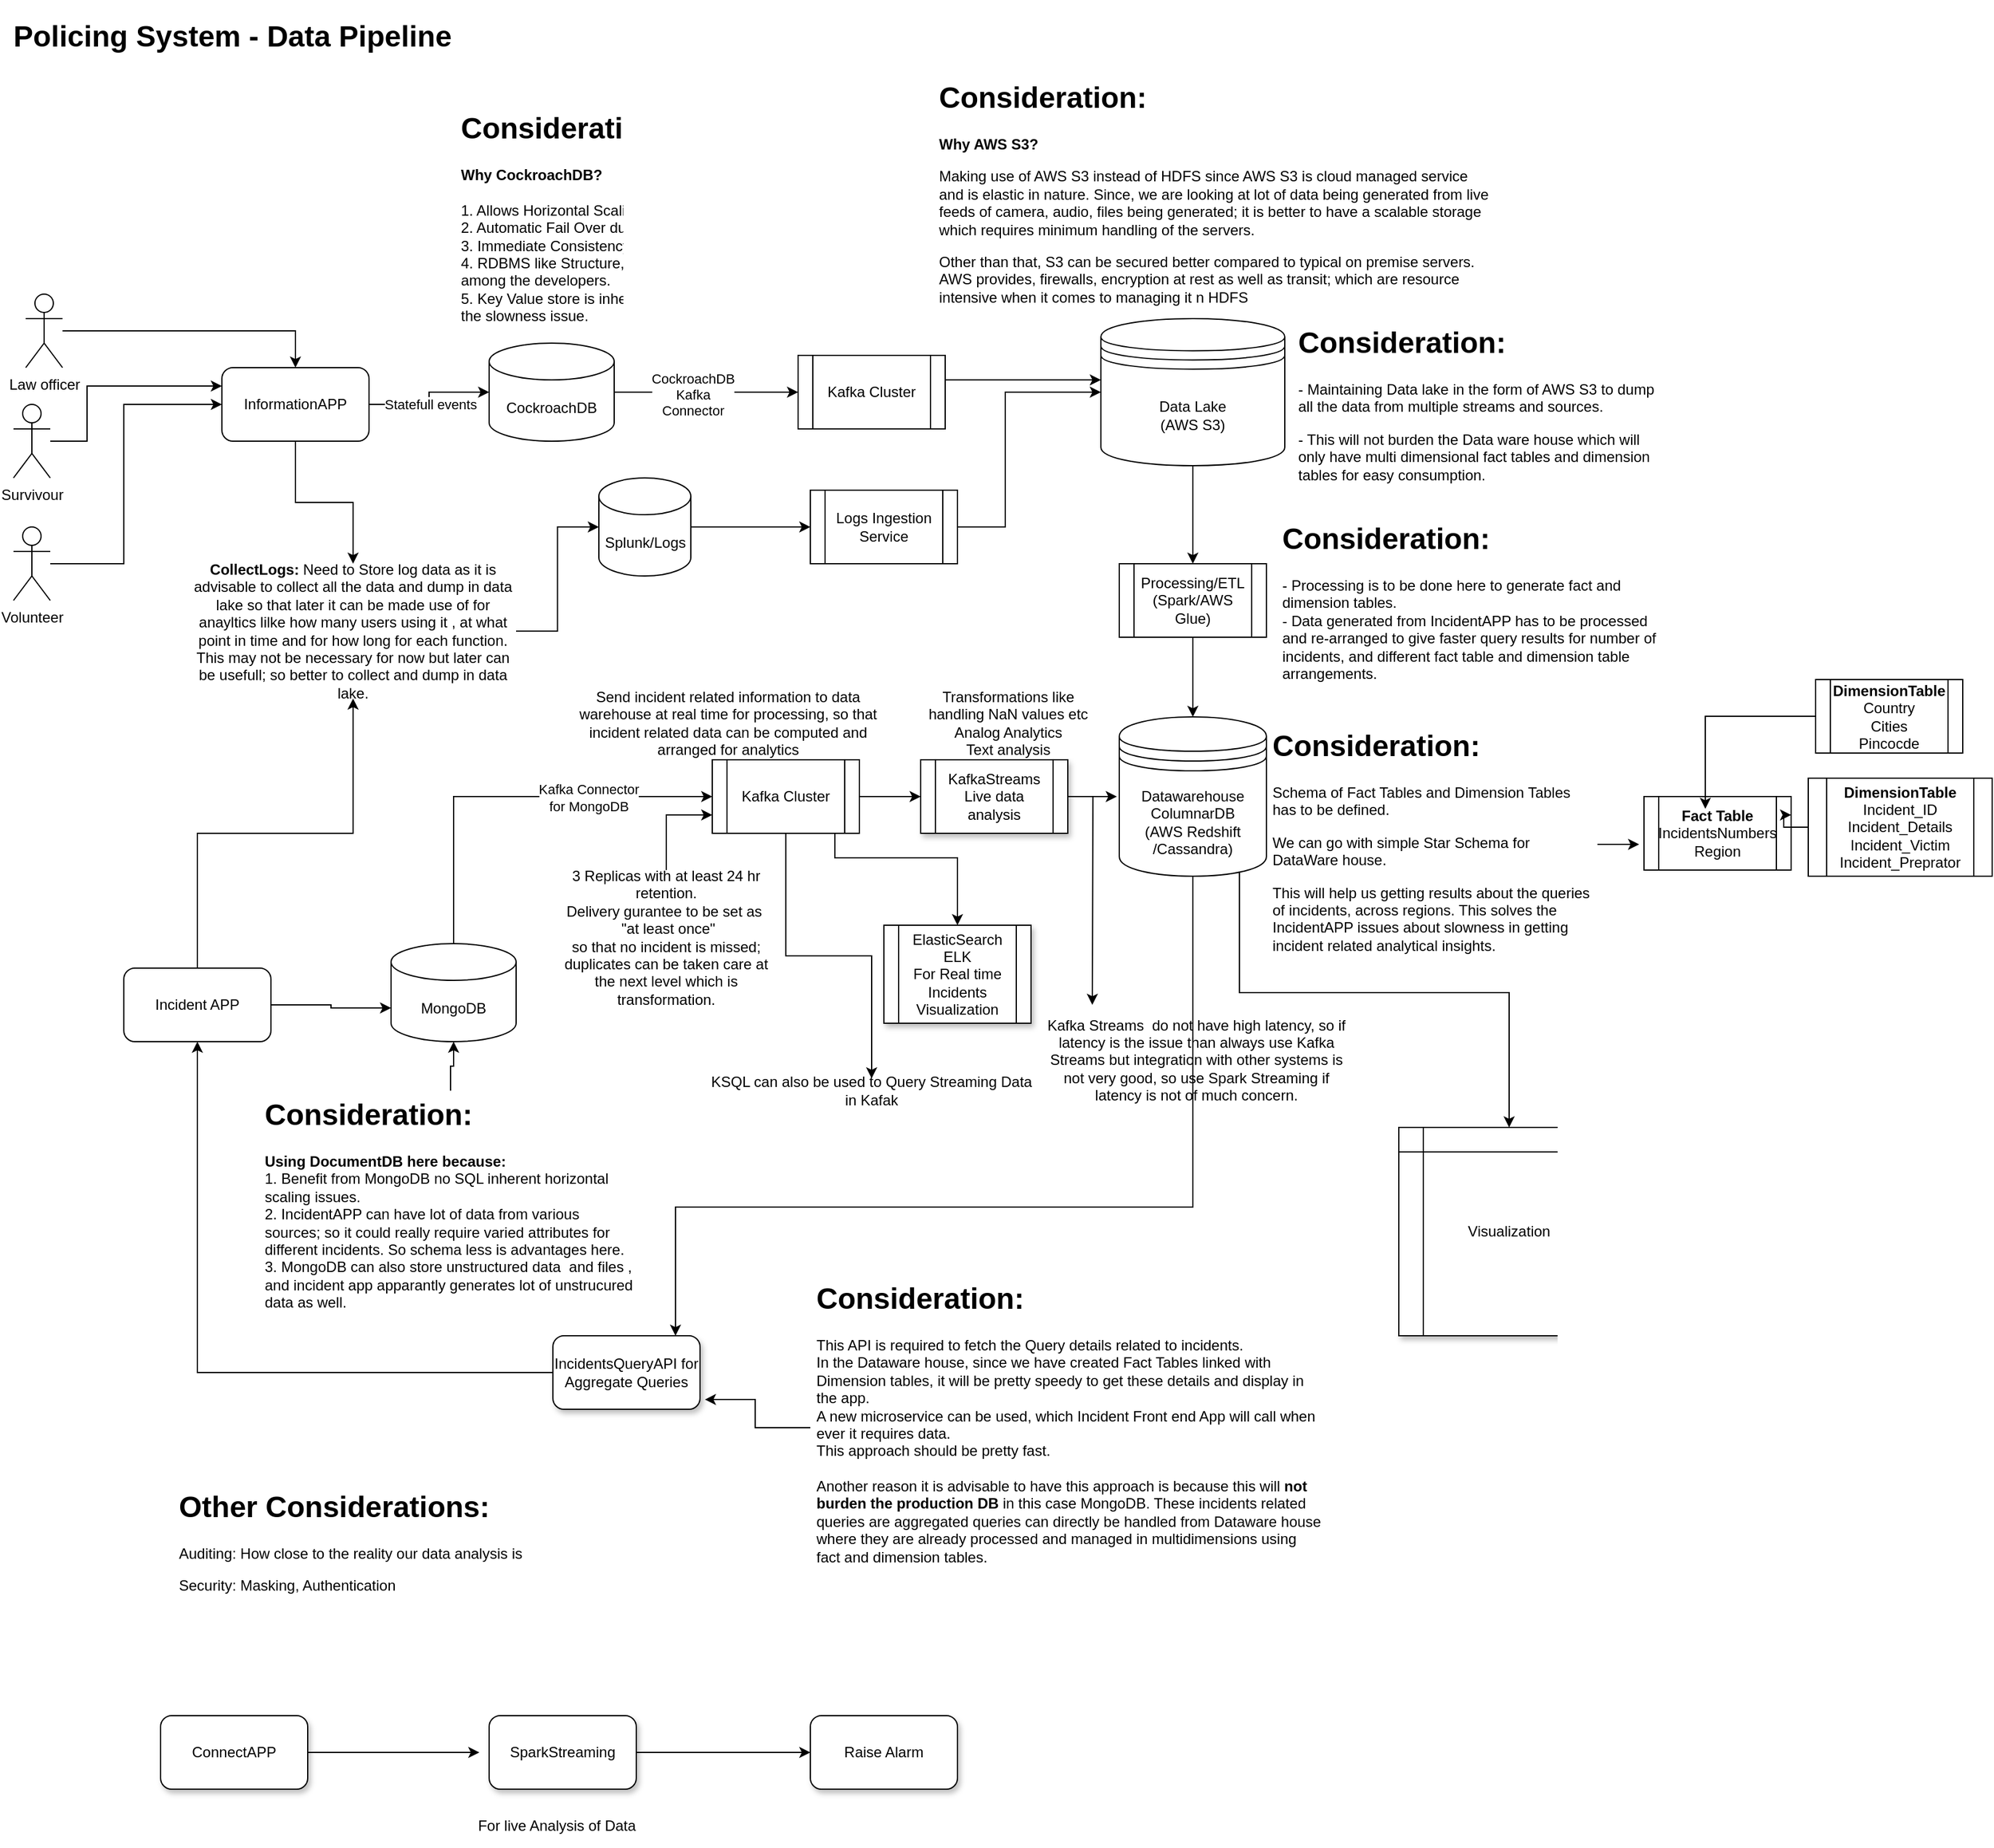 <mxfile version="14.5.10" type="github" pages="6">
  <diagram name="ExamCopy" id="APzfpvWsl1Z9vvSuLqmT">
    <mxGraphModel dx="1282" dy="674" grid="1" gridSize="10" guides="1" tooltips="1" connect="1" arrows="1" fold="1" page="1" pageScale="1" pageWidth="827" pageHeight="1169" math="0" shadow="0">
      <root>
        <mxCell id="YF0CPLprW75edrQH-U4y-0" />
        <mxCell id="YF0CPLprW75edrQH-U4y-1" parent="YF0CPLprW75edrQH-U4y-0" />
        <mxCell id="YF0CPLprW75edrQH-U4y-2" style="edgeStyle=orthogonalEdgeStyle;rounded=0;orthogonalLoop=1;jettySize=auto;html=1;" edge="1" parent="YF0CPLprW75edrQH-U4y-1" source="YF0CPLprW75edrQH-U4y-5" target="YF0CPLprW75edrQH-U4y-9">
          <mxGeometry relative="1" as="geometry" />
        </mxCell>
        <mxCell id="YF0CPLprW75edrQH-U4y-3" value="Statefull events" style="edgeLabel;html=1;align=center;verticalAlign=middle;resizable=0;points=[];" vertex="1" connectable="0" parent="YF0CPLprW75edrQH-U4y-2">
          <mxGeometry x="-0.296" y="3" relative="1" as="geometry">
            <mxPoint x="12" y="3" as="offset" />
          </mxGeometry>
        </mxCell>
        <mxCell id="YF0CPLprW75edrQH-U4y-4" style="edgeStyle=orthogonalEdgeStyle;rounded=0;orthogonalLoop=1;jettySize=auto;html=1;" edge="1" parent="YF0CPLprW75edrQH-U4y-1" source="YF0CPLprW75edrQH-U4y-5" target="YF0CPLprW75edrQH-U4y-49">
          <mxGeometry relative="1" as="geometry" />
        </mxCell>
        <mxCell id="YF0CPLprW75edrQH-U4y-5" value="InformationAPP" style="rounded=1;whiteSpace=wrap;html=1;" vertex="1" parent="YF0CPLprW75edrQH-U4y-1">
          <mxGeometry x="210" y="320" width="120" height="60" as="geometry" />
        </mxCell>
        <mxCell id="YF0CPLprW75edrQH-U4y-6" value="&lt;h1&gt;Policing System - Data Pipeline&lt;/h1&gt;" style="text;html=1;strokeColor=none;fillColor=none;spacing=5;spacingTop=-20;whiteSpace=wrap;overflow=hidden;rounded=0;" vertex="1" parent="YF0CPLprW75edrQH-U4y-1">
          <mxGeometry x="35" y="30" width="370" height="40" as="geometry" />
        </mxCell>
        <mxCell id="YF0CPLprW75edrQH-U4y-7" style="edgeStyle=orthogonalEdgeStyle;rounded=0;orthogonalLoop=1;jettySize=auto;html=1;" edge="1" parent="YF0CPLprW75edrQH-U4y-1" source="YF0CPLprW75edrQH-U4y-9" target="YF0CPLprW75edrQH-U4y-18">
          <mxGeometry relative="1" as="geometry" />
        </mxCell>
        <mxCell id="YF0CPLprW75edrQH-U4y-8" value="CockroachDB&lt;br&gt;Kafka&lt;br&gt;Connector" style="edgeLabel;html=1;align=center;verticalAlign=middle;resizable=0;points=[];" vertex="1" connectable="0" parent="YF0CPLprW75edrQH-U4y-7">
          <mxGeometry x="-0.147" y="-2" relative="1" as="geometry">
            <mxPoint as="offset" />
          </mxGeometry>
        </mxCell>
        <mxCell id="YF0CPLprW75edrQH-U4y-9" value="CockroachDB" style="shape=cylinder3;whiteSpace=wrap;html=1;boundedLbl=1;backgroundOutline=1;size=15;" vertex="1" parent="YF0CPLprW75edrQH-U4y-1">
          <mxGeometry x="428" y="300" width="102" height="80" as="geometry" />
        </mxCell>
        <mxCell id="YF0CPLprW75edrQH-U4y-10" style="edgeStyle=orthogonalEdgeStyle;rounded=0;orthogonalLoop=1;jettySize=auto;html=1;entryX=0.5;entryY=0;entryDx=0;entryDy=0;" edge="1" parent="YF0CPLprW75edrQH-U4y-1" source="YF0CPLprW75edrQH-U4y-11" target="YF0CPLprW75edrQH-U4y-5">
          <mxGeometry relative="1" as="geometry" />
        </mxCell>
        <mxCell id="YF0CPLprW75edrQH-U4y-11" value="Law officer" style="shape=umlActor;verticalLabelPosition=bottom;verticalAlign=top;html=1;outlineConnect=0;" vertex="1" parent="YF0CPLprW75edrQH-U4y-1">
          <mxGeometry x="50" y="260" width="30" height="60" as="geometry" />
        </mxCell>
        <mxCell id="YF0CPLprW75edrQH-U4y-12" style="edgeStyle=orthogonalEdgeStyle;rounded=0;orthogonalLoop=1;jettySize=auto;html=1;entryX=0;entryY=0.25;entryDx=0;entryDy=0;" edge="1" parent="YF0CPLprW75edrQH-U4y-1" source="YF0CPLprW75edrQH-U4y-13" target="YF0CPLprW75edrQH-U4y-5">
          <mxGeometry relative="1" as="geometry">
            <Array as="points">
              <mxPoint x="100" y="380" />
              <mxPoint x="100" y="335" />
            </Array>
          </mxGeometry>
        </mxCell>
        <mxCell id="YF0CPLprW75edrQH-U4y-13" value="Survivour" style="shape=umlActor;verticalLabelPosition=bottom;verticalAlign=top;html=1;outlineConnect=0;" vertex="1" parent="YF0CPLprW75edrQH-U4y-1">
          <mxGeometry x="40" y="350" width="30" height="60" as="geometry" />
        </mxCell>
        <mxCell id="YF0CPLprW75edrQH-U4y-14" style="edgeStyle=orthogonalEdgeStyle;rounded=0;orthogonalLoop=1;jettySize=auto;html=1;entryX=0;entryY=0.5;entryDx=0;entryDy=0;" edge="1" parent="YF0CPLprW75edrQH-U4y-1" source="YF0CPLprW75edrQH-U4y-15" target="YF0CPLprW75edrQH-U4y-5">
          <mxGeometry relative="1" as="geometry">
            <Array as="points">
              <mxPoint x="130" y="480" />
              <mxPoint x="130" y="350" />
            </Array>
          </mxGeometry>
        </mxCell>
        <mxCell id="YF0CPLprW75edrQH-U4y-15" value="Volunteer" style="shape=umlActor;verticalLabelPosition=bottom;verticalAlign=top;html=1;outlineConnect=0;" vertex="1" parent="YF0CPLprW75edrQH-U4y-1">
          <mxGeometry x="40" y="450" width="30" height="60" as="geometry" />
        </mxCell>
        <mxCell id="YF0CPLprW75edrQH-U4y-16" value="&lt;h1&gt;Consideration:&lt;/h1&gt;&lt;div&gt;&lt;b&gt;Why CockroachDB?&lt;/b&gt;&lt;/div&gt;&lt;div&gt;&lt;b&gt;&lt;br&gt;&lt;/b&gt;&lt;/div&gt;&lt;div&gt;1. Allows Horizontal Scaling;Can resolve Slowness;&lt;/div&gt;&lt;div&gt;2. Automatic Fail Over due to distributed SQL&lt;/div&gt;&lt;div&gt;3. Immediate Consistency&lt;/div&gt;&lt;div&gt;4. RDBMS like Structure, so impl will higher adaptability among the developers.&lt;/div&gt;&lt;div&gt;5. Key Value store is inherently faster, so should solve the slowness issue.&lt;/div&gt;&lt;div&gt;&lt;br&gt;&lt;/div&gt;" style="text;html=1;strokeColor=none;fillColor=none;spacing=5;spacingTop=-20;whiteSpace=wrap;overflow=hidden;rounded=0;" vertex="1" parent="YF0CPLprW75edrQH-U4y-1">
          <mxGeometry x="400" y="105" width="310" height="195" as="geometry" />
        </mxCell>
        <mxCell id="YF0CPLprW75edrQH-U4y-17" style="edgeStyle=orthogonalEdgeStyle;rounded=0;orthogonalLoop=1;jettySize=auto;html=1;" edge="1" parent="YF0CPLprW75edrQH-U4y-1" source="YF0CPLprW75edrQH-U4y-18" target="YF0CPLprW75edrQH-U4y-20">
          <mxGeometry relative="1" as="geometry">
            <Array as="points">
              <mxPoint x="870" y="330" />
              <mxPoint x="870" y="330" />
            </Array>
          </mxGeometry>
        </mxCell>
        <mxCell id="YF0CPLprW75edrQH-U4y-18" value="Kafka Cluster" style="shape=process;whiteSpace=wrap;html=1;backgroundOutline=1;" vertex="1" parent="YF0CPLprW75edrQH-U4y-1">
          <mxGeometry x="680" y="310" width="120" height="60" as="geometry" />
        </mxCell>
        <mxCell id="YF0CPLprW75edrQH-U4y-19" style="edgeStyle=orthogonalEdgeStyle;rounded=0;orthogonalLoop=1;jettySize=auto;html=1;" edge="1" parent="YF0CPLprW75edrQH-U4y-1" source="YF0CPLprW75edrQH-U4y-20" target="YF0CPLprW75edrQH-U4y-36">
          <mxGeometry relative="1" as="geometry" />
        </mxCell>
        <mxCell id="YF0CPLprW75edrQH-U4y-20" value="Data Lake&lt;br&gt;(AWS S3)" style="shape=datastore;whiteSpace=wrap;html=1;" vertex="1" parent="YF0CPLprW75edrQH-U4y-1">
          <mxGeometry x="927" y="280" width="150" height="120" as="geometry" />
        </mxCell>
        <mxCell id="YF0CPLprW75edrQH-U4y-21" value="&lt;h1&gt;Consideration:&lt;/h1&gt;&lt;p&gt;- Maintaining Data lake in the form of AWS S3 to dump all the data from multiple streams and sources.&amp;nbsp;&lt;/p&gt;&lt;p&gt;- This will not burden the Data ware house which will only have multi dimensional fact tables and dimension tables for easy consumption.&lt;/p&gt;" style="text;html=1;strokeColor=none;fillColor=none;spacing=5;spacingTop=-20;whiteSpace=wrap;overflow=hidden;rounded=0;" vertex="1" parent="YF0CPLprW75edrQH-U4y-1">
          <mxGeometry x="1083" y="280" width="300" height="160" as="geometry" />
        </mxCell>
        <mxCell id="YF0CPLprW75edrQH-U4y-22" value="&lt;h1&gt;Consideration:&lt;/h1&gt;&lt;p&gt;&lt;b&gt;Why AWS S3?&lt;/b&gt;&lt;/p&gt;&lt;p&gt;Making use of AWS S3 instead of HDFS since AWS S3 is cloud managed service and is elastic in nature. Since, we are looking at lot of data being generated from live feeds of camera, audio, files being generated; it is better to have a scalable storage which requires minimum handling of the servers.&lt;/p&gt;&lt;p&gt;Other than that, S3 can be secured better compared to typical on premise servers. AWS provides, firewalls, encryption at rest as well as transit; which are resource intensive when it comes to managing it n HDFS&lt;/p&gt;" style="text;html=1;strokeColor=none;fillColor=none;spacing=5;spacingTop=-20;whiteSpace=wrap;overflow=hidden;rounded=0;" vertex="1" parent="YF0CPLprW75edrQH-U4y-1">
          <mxGeometry x="790" y="80" width="460" height="200" as="geometry" />
        </mxCell>
        <mxCell id="YF0CPLprW75edrQH-U4y-23" style="edgeStyle=orthogonalEdgeStyle;rounded=0;orthogonalLoop=1;jettySize=auto;html=1;entryX=0;entryY=0.5;entryDx=0;entryDy=0;" edge="1" parent="YF0CPLprW75edrQH-U4y-1" source="YF0CPLprW75edrQH-U4y-24" target="YF0CPLprW75edrQH-U4y-26">
          <mxGeometry relative="1" as="geometry" />
        </mxCell>
        <mxCell id="YF0CPLprW75edrQH-U4y-24" value="Splunk/Logs" style="shape=cylinder3;whiteSpace=wrap;html=1;boundedLbl=1;backgroundOutline=1;size=15;" vertex="1" parent="YF0CPLprW75edrQH-U4y-1">
          <mxGeometry x="517.5" y="410" width="75" height="80" as="geometry" />
        </mxCell>
        <mxCell id="YF0CPLprW75edrQH-U4y-25" style="edgeStyle=orthogonalEdgeStyle;rounded=0;orthogonalLoop=1;jettySize=auto;html=1;entryX=0;entryY=0.5;entryDx=0;entryDy=0;" edge="1" parent="YF0CPLprW75edrQH-U4y-1" source="YF0CPLprW75edrQH-U4y-26" target="YF0CPLprW75edrQH-U4y-20">
          <mxGeometry relative="1" as="geometry">
            <Array as="points">
              <mxPoint x="849" y="450" />
              <mxPoint x="849" y="340" />
            </Array>
          </mxGeometry>
        </mxCell>
        <mxCell id="YF0CPLprW75edrQH-U4y-26" value="Logs Ingestion Service" style="shape=process;whiteSpace=wrap;html=1;backgroundOutline=1;" vertex="1" parent="YF0CPLprW75edrQH-U4y-1">
          <mxGeometry x="690" y="420" width="120" height="60" as="geometry" />
        </mxCell>
        <mxCell id="YF0CPLprW75edrQH-U4y-27" style="edgeStyle=orthogonalEdgeStyle;rounded=0;orthogonalLoop=1;jettySize=auto;html=1;entryX=0;entryY=0;entryDx=0;entryDy=52.5;entryPerimeter=0;" edge="1" parent="YF0CPLprW75edrQH-U4y-1" source="YF0CPLprW75edrQH-U4y-29" target="YF0CPLprW75edrQH-U4y-45">
          <mxGeometry relative="1" as="geometry" />
        </mxCell>
        <mxCell id="YF0CPLprW75edrQH-U4y-28" style="edgeStyle=orthogonalEdgeStyle;rounded=0;orthogonalLoop=1;jettySize=auto;html=1;" edge="1" parent="YF0CPLprW75edrQH-U4y-1" source="YF0CPLprW75edrQH-U4y-29" target="YF0CPLprW75edrQH-U4y-49">
          <mxGeometry relative="1" as="geometry" />
        </mxCell>
        <mxCell id="YF0CPLprW75edrQH-U4y-29" value="Incident APP" style="rounded=1;whiteSpace=wrap;html=1;" vertex="1" parent="YF0CPLprW75edrQH-U4y-1">
          <mxGeometry x="130" y="810" width="120" height="60" as="geometry" />
        </mxCell>
        <mxCell id="YF0CPLprW75edrQH-U4y-30" style="edgeStyle=orthogonalEdgeStyle;rounded=0;orthogonalLoop=1;jettySize=auto;html=1;" edge="1" parent="YF0CPLprW75edrQH-U4y-1" source="YF0CPLprW75edrQH-U4y-32" target="YF0CPLprW75edrQH-U4y-55">
          <mxGeometry relative="1" as="geometry">
            <Array as="points">
              <mxPoint x="1002" y="1005" />
              <mxPoint x="580" y="1005" />
            </Array>
          </mxGeometry>
        </mxCell>
        <mxCell id="YF0CPLprW75edrQH-U4y-31" style="edgeStyle=orthogonalEdgeStyle;rounded=0;orthogonalLoop=1;jettySize=auto;html=1;exitX=0.783;exitY=0.969;exitDx=0;exitDy=0;exitPerimeter=0;" edge="1" parent="YF0CPLprW75edrQH-U4y-1" source="YF0CPLprW75edrQH-U4y-32" target="YF0CPLprW75edrQH-U4y-59">
          <mxGeometry relative="1" as="geometry">
            <Array as="points">
              <mxPoint x="1040" y="731" />
              <mxPoint x="1040" y="830" />
              <mxPoint x="1260" y="830" />
            </Array>
          </mxGeometry>
        </mxCell>
        <mxCell id="YF0CPLprW75edrQH-U4y-32" value="Datawarehouse&lt;br&gt;ColumnarDB&lt;br&gt;(AWS Redshift /Cassandra)" style="shape=datastore;whiteSpace=wrap;html=1;" vertex="1" parent="YF0CPLprW75edrQH-U4y-1">
          <mxGeometry x="942" y="605" width="120" height="130" as="geometry" />
        </mxCell>
        <mxCell id="YF0CPLprW75edrQH-U4y-33" style="edgeStyle=orthogonalEdgeStyle;rounded=0;orthogonalLoop=1;jettySize=auto;html=1;entryX=-0.033;entryY=0.65;entryDx=0;entryDy=0;entryPerimeter=0;" edge="1" parent="YF0CPLprW75edrQH-U4y-1" source="YF0CPLprW75edrQH-U4y-34" target="YF0CPLprW75edrQH-U4y-38">
          <mxGeometry relative="1" as="geometry" />
        </mxCell>
        <mxCell id="YF0CPLprW75edrQH-U4y-34" value="&lt;h1&gt;Consideration:&lt;/h1&gt;&lt;p&gt;&lt;span&gt;Schema of Fact Tables and Dimension Tables has to be defined.&lt;/span&gt;&lt;br&gt;&lt;/p&gt;&lt;p&gt;&lt;span&gt;We can go with simple Star Schema for DataWare house.&amp;nbsp;&lt;/span&gt;&lt;/p&gt;&lt;p&gt;&lt;span&gt;This will help us getting results about the queries of incidents, across regions. This solves the IncidentAPP issues about slowness in getting incident related analytical insights.&lt;/span&gt;&lt;/p&gt;" style="text;html=1;strokeColor=none;fillColor=none;spacing=5;spacingTop=-20;whiteSpace=wrap;overflow=hidden;rounded=0;" vertex="1" parent="YF0CPLprW75edrQH-U4y-1">
          <mxGeometry x="1062" y="609" width="270" height="200" as="geometry" />
        </mxCell>
        <mxCell id="YF0CPLprW75edrQH-U4y-35" style="edgeStyle=orthogonalEdgeStyle;rounded=0;orthogonalLoop=1;jettySize=auto;html=1;" edge="1" parent="YF0CPLprW75edrQH-U4y-1" source="YF0CPLprW75edrQH-U4y-36" target="YF0CPLprW75edrQH-U4y-32">
          <mxGeometry relative="1" as="geometry" />
        </mxCell>
        <mxCell id="YF0CPLprW75edrQH-U4y-36" value="Processing/ETL&lt;br&gt;(Spark/AWS Glue)" style="shape=process;whiteSpace=wrap;html=1;backgroundOutline=1;" vertex="1" parent="YF0CPLprW75edrQH-U4y-1">
          <mxGeometry x="942" y="480" width="120" height="60" as="geometry" />
        </mxCell>
        <mxCell id="YF0CPLprW75edrQH-U4y-37" value="&lt;h1&gt;Consideration:&lt;/h1&gt;&lt;div&gt;- Processing is to be done here to generate fact and dimension tables.&amp;nbsp;&lt;/div&gt;&lt;div&gt;- Data generated from IncidentAPP has to be processed and re-arranged to give faster query results for number of incidents, and different fact table and dimension table arrangements.&lt;/div&gt;" style="text;html=1;strokeColor=none;fillColor=none;spacing=5;spacingTop=-20;whiteSpace=wrap;overflow=hidden;rounded=0;" vertex="1" parent="YF0CPLprW75edrQH-U4y-1">
          <mxGeometry x="1070" y="440" width="313" height="160" as="geometry" />
        </mxCell>
        <mxCell id="YF0CPLprW75edrQH-U4y-38" value="&lt;b&gt;Fact Table&lt;br&gt;&lt;/b&gt;IncidentsNumbers&lt;br&gt;Region" style="shape=process;whiteSpace=wrap;html=1;backgroundOutline=1;" vertex="1" parent="YF0CPLprW75edrQH-U4y-1">
          <mxGeometry x="1370" y="670" width="120" height="60" as="geometry" />
        </mxCell>
        <mxCell id="YF0CPLprW75edrQH-U4y-39" style="edgeStyle=orthogonalEdgeStyle;rounded=0;orthogonalLoop=1;jettySize=auto;html=1;entryX=0.417;entryY=0.167;entryDx=0;entryDy=0;entryPerimeter=0;exitX=0;exitY=0.5;exitDx=0;exitDy=0;" edge="1" parent="YF0CPLprW75edrQH-U4y-1" source="YF0CPLprW75edrQH-U4y-40" target="YF0CPLprW75edrQH-U4y-38">
          <mxGeometry relative="1" as="geometry" />
        </mxCell>
        <mxCell id="YF0CPLprW75edrQH-U4y-40" value="&lt;b&gt;DimensionTable&lt;/b&gt;&lt;br&gt;Country&lt;br&gt;Cities&lt;br&gt;Pincocde" style="shape=process;whiteSpace=wrap;html=1;backgroundOutline=1;" vertex="1" parent="YF0CPLprW75edrQH-U4y-1">
          <mxGeometry x="1510" y="574.5" width="120" height="60" as="geometry" />
        </mxCell>
        <mxCell id="YF0CPLprW75edrQH-U4y-41" style="edgeStyle=orthogonalEdgeStyle;rounded=0;orthogonalLoop=1;jettySize=auto;html=1;entryX=1;entryY=0.25;entryDx=0;entryDy=0;" edge="1" parent="YF0CPLprW75edrQH-U4y-1" source="YF0CPLprW75edrQH-U4y-42" target="YF0CPLprW75edrQH-U4y-38">
          <mxGeometry relative="1" as="geometry" />
        </mxCell>
        <mxCell id="YF0CPLprW75edrQH-U4y-42" value="&lt;b&gt;DimensionTable&lt;/b&gt;&lt;br&gt;Incident_ID&lt;br&gt;Incident_Details&lt;br&gt;Incident_Victim&lt;br&gt;Incident_Preprator" style="shape=process;whiteSpace=wrap;html=1;backgroundOutline=1;" vertex="1" parent="YF0CPLprW75edrQH-U4y-1">
          <mxGeometry x="1504" y="655" width="150" height="80" as="geometry" />
        </mxCell>
        <mxCell id="YF0CPLprW75edrQH-U4y-43" style="edgeStyle=orthogonalEdgeStyle;rounded=0;orthogonalLoop=1;jettySize=auto;html=1;entryX=0;entryY=0.5;entryDx=0;entryDy=0;exitX=0.5;exitY=0;exitDx=0;exitDy=0;exitPerimeter=0;" edge="1" parent="YF0CPLprW75edrQH-U4y-1" source="YF0CPLprW75edrQH-U4y-45" target="YF0CPLprW75edrQH-U4y-53">
          <mxGeometry relative="1" as="geometry" />
        </mxCell>
        <mxCell id="YF0CPLprW75edrQH-U4y-44" value="Kafka Connector &lt;br&gt;for MongoDB" style="edgeLabel;html=1;align=center;verticalAlign=middle;resizable=0;points=[];" vertex="1" connectable="0" parent="YF0CPLprW75edrQH-U4y-43">
          <mxGeometry x="0.389" y="-1" relative="1" as="geometry">
            <mxPoint as="offset" />
          </mxGeometry>
        </mxCell>
        <mxCell id="YF0CPLprW75edrQH-U4y-45" value="MongoDB" style="shape=cylinder3;whiteSpace=wrap;html=1;boundedLbl=1;backgroundOutline=1;size=15;" vertex="1" parent="YF0CPLprW75edrQH-U4y-1">
          <mxGeometry x="348" y="790" width="102" height="80" as="geometry" />
        </mxCell>
        <mxCell id="YF0CPLprW75edrQH-U4y-46" style="edgeStyle=orthogonalEdgeStyle;rounded=0;orthogonalLoop=1;jettySize=auto;html=1;entryX=0.5;entryY=1;entryDx=0;entryDy=0;entryPerimeter=0;" edge="1" parent="YF0CPLprW75edrQH-U4y-1" source="YF0CPLprW75edrQH-U4y-47" target="YF0CPLprW75edrQH-U4y-45">
          <mxGeometry relative="1" as="geometry" />
        </mxCell>
        <mxCell id="YF0CPLprW75edrQH-U4y-47" value="&lt;h1&gt;Consideration:&lt;/h1&gt;&lt;div&gt;&lt;b&gt;Using DocumentDB here because:&lt;/b&gt;&lt;/div&gt;&lt;div&gt;1. Benefit from MongoDB no SQL inherent horizontal scaling issues.&lt;/div&gt;&lt;div&gt;2. IncidentAPP can have lot of data from various sources; so it could really require varied attributes for different incidents. So schema less is advantages here.&lt;/div&gt;&lt;div&gt;3. MongoDB can also store unstructured data&amp;nbsp; and files , and incident app apparantly generates lot of unstrucured data as well.&lt;/div&gt;&lt;div&gt;&lt;br&gt;&lt;/div&gt;&lt;div&gt;&lt;br&gt;&lt;/div&gt;" style="text;html=1;strokeColor=none;fillColor=none;spacing=5;spacingTop=-20;whiteSpace=wrap;overflow=hidden;rounded=0;" vertex="1" parent="YF0CPLprW75edrQH-U4y-1">
          <mxGeometry x="240" y="910" width="313" height="190" as="geometry" />
        </mxCell>
        <mxCell id="YF0CPLprW75edrQH-U4y-48" style="edgeStyle=orthogonalEdgeStyle;rounded=0;orthogonalLoop=1;jettySize=auto;html=1;" edge="1" parent="YF0CPLprW75edrQH-U4y-1" source="YF0CPLprW75edrQH-U4y-49" target="YF0CPLprW75edrQH-U4y-24">
          <mxGeometry relative="1" as="geometry" />
        </mxCell>
        <mxCell id="YF0CPLprW75edrQH-U4y-49" value="&lt;b&gt;CollectLogs:&lt;/b&gt; Need to Store log data as it is advisable to collect all the data and dump in data lake so that later it can be made use of for anayltics lilke how many users using it , at what point in time and for how long for each function. This may not be necessary for now but later can be usefull; so better to collect and dump in data lake." style="text;html=1;strokeColor=none;fillColor=none;align=center;verticalAlign=middle;whiteSpace=wrap;rounded=0;shadow=1;" vertex="1" parent="YF0CPLprW75edrQH-U4y-1">
          <mxGeometry x="184" y="480" width="266" height="110" as="geometry" />
        </mxCell>
        <mxCell id="YF0CPLprW75edrQH-U4y-50" style="edgeStyle=orthogonalEdgeStyle;rounded=0;orthogonalLoop=1;jettySize=auto;html=1;" edge="1" parent="YF0CPLprW75edrQH-U4y-1" source="YF0CPLprW75edrQH-U4y-53" target="YF0CPLprW75edrQH-U4y-61">
          <mxGeometry relative="1" as="geometry" />
        </mxCell>
        <mxCell id="YF0CPLprW75edrQH-U4y-52" style="edgeStyle=orthogonalEdgeStyle;rounded=0;orthogonalLoop=1;jettySize=auto;html=1;" edge="1" parent="YF0CPLprW75edrQH-U4y-1" source="YF0CPLprW75edrQH-U4y-53" target="YF0CPLprW75edrQH-U4y-73">
          <mxGeometry relative="1" as="geometry" />
        </mxCell>
        <mxCell id="8zOpQxGvA1TDJtgS3TWw-3" style="edgeStyle=orthogonalEdgeStyle;rounded=0;orthogonalLoop=1;jettySize=auto;html=1;" edge="1" parent="YF0CPLprW75edrQH-U4y-1" source="YF0CPLprW75edrQH-U4y-53" target="YF0CPLprW75edrQH-U4y-63">
          <mxGeometry relative="1" as="geometry">
            <Array as="points">
              <mxPoint x="710" y="720" />
              <mxPoint x="810" y="720" />
            </Array>
          </mxGeometry>
        </mxCell>
        <mxCell id="YF0CPLprW75edrQH-U4y-53" value="Kafka Cluster" style="shape=process;whiteSpace=wrap;html=1;backgroundOutline=1;" vertex="1" parent="YF0CPLprW75edrQH-U4y-1">
          <mxGeometry x="610" y="640" width="120" height="60" as="geometry" />
        </mxCell>
        <mxCell id="YF0CPLprW75edrQH-U4y-54" style="edgeStyle=orthogonalEdgeStyle;rounded=0;orthogonalLoop=1;jettySize=auto;html=1;entryX=0.5;entryY=1;entryDx=0;entryDy=0;" edge="1" parent="YF0CPLprW75edrQH-U4y-1" source="YF0CPLprW75edrQH-U4y-55" target="YF0CPLprW75edrQH-U4y-29">
          <mxGeometry relative="1" as="geometry" />
        </mxCell>
        <mxCell id="YF0CPLprW75edrQH-U4y-55" value="IncidentsQueryAPI for Aggregate Queries" style="rounded=1;whiteSpace=wrap;html=1;shadow=1;" vertex="1" parent="YF0CPLprW75edrQH-U4y-1">
          <mxGeometry x="480" y="1110" width="120" height="60" as="geometry" />
        </mxCell>
        <mxCell id="YF0CPLprW75edrQH-U4y-56" style="edgeStyle=orthogonalEdgeStyle;rounded=0;orthogonalLoop=1;jettySize=auto;html=1;entryX=1.033;entryY=0.867;entryDx=0;entryDy=0;entryPerimeter=0;" edge="1" parent="YF0CPLprW75edrQH-U4y-1" source="YF0CPLprW75edrQH-U4y-57" target="YF0CPLprW75edrQH-U4y-55">
          <mxGeometry relative="1" as="geometry" />
        </mxCell>
        <mxCell id="YF0CPLprW75edrQH-U4y-57" value="&lt;h1&gt;Consideration:&lt;/h1&gt;&lt;div&gt;This API is required to fetch the Query details related to incidents.&amp;nbsp;&lt;/div&gt;&lt;div&gt;In the Dataware house, since we have created Fact Tables linked with Dimension tables, it will be pretty speedy to get these details and display in the app.&lt;/div&gt;&lt;div&gt;A new microservice can be used, which Incident Front end App will call when ever it requires data.&amp;nbsp;&lt;/div&gt;&lt;div&gt;This approach should be pretty fast.&lt;/div&gt;&lt;div&gt;&lt;br&gt;&lt;/div&gt;&lt;div&gt;Another reason it is advisable to have this approach is because this will &lt;b&gt;not burden the production DB&lt;/b&gt; in this case MongoDB. These incidents related queries are aggregated queries can directly be handled from Dataware house where they are already processed and managed in multidimensions using fact and dimension tables.&lt;/div&gt;&lt;div&gt;&lt;br&gt;&lt;/div&gt;&lt;div&gt;&lt;br&gt;&lt;/div&gt;&lt;div&gt;&lt;br&gt;&lt;/div&gt;" style="text;html=1;strokeColor=none;fillColor=none;spacing=5;spacingTop=-20;whiteSpace=wrap;overflow=hidden;rounded=0;" vertex="1" parent="YF0CPLprW75edrQH-U4y-1">
          <mxGeometry x="690" y="1060" width="420" height="250" as="geometry" />
        </mxCell>
        <mxCell id="YF0CPLprW75edrQH-U4y-58" value="Send incident related information to data warehouse at real time for processing, so that incident related data can be computed and arranged for analytics" style="text;html=1;strokeColor=none;fillColor=none;align=center;verticalAlign=middle;whiteSpace=wrap;rounded=0;shadow=1;" vertex="1" parent="YF0CPLprW75edrQH-U4y-1">
          <mxGeometry x="488" y="585.5" width="270" height="49" as="geometry" />
        </mxCell>
        <mxCell id="YF0CPLprW75edrQH-U4y-59" value="Visualization" style="shape=internalStorage;whiteSpace=wrap;html=1;backgroundOutline=1;shadow=1;" vertex="1" parent="YF0CPLprW75edrQH-U4y-1">
          <mxGeometry x="1170" y="940" width="180" height="170" as="geometry" />
        </mxCell>
        <mxCell id="YF0CPLprW75edrQH-U4y-60" style="edgeStyle=orthogonalEdgeStyle;rounded=0;orthogonalLoop=1;jettySize=auto;html=1;" edge="1" parent="YF0CPLprW75edrQH-U4y-1" source="YF0CPLprW75edrQH-U4y-61">
          <mxGeometry relative="1" as="geometry">
            <mxPoint x="940" y="670" as="targetPoint" />
          </mxGeometry>
        </mxCell>
        <mxCell id="8zOpQxGvA1TDJtgS3TWw-2" style="edgeStyle=orthogonalEdgeStyle;rounded=0;orthogonalLoop=1;jettySize=auto;html=1;" edge="1" parent="YF0CPLprW75edrQH-U4y-1" source="YF0CPLprW75edrQH-U4y-61">
          <mxGeometry relative="1" as="geometry">
            <mxPoint x="920" y="840" as="targetPoint" />
          </mxGeometry>
        </mxCell>
        <mxCell id="YF0CPLprW75edrQH-U4y-61" value="KafkaStreams Live data analysis" style="shape=process;whiteSpace=wrap;html=1;backgroundOutline=1;shadow=1;" vertex="1" parent="YF0CPLprW75edrQH-U4y-1">
          <mxGeometry x="780" y="640" width="120" height="60" as="geometry" />
        </mxCell>
        <mxCell id="YF0CPLprW75edrQH-U4y-62" value="Transformations like handling NaN values etc&lt;br&gt;Analog Analytics&lt;br&gt;Text analysis" style="text;html=1;strokeColor=none;fillColor=none;align=center;verticalAlign=middle;whiteSpace=wrap;rounded=0;shadow=1;" vertex="1" parent="YF0CPLprW75edrQH-U4y-1">
          <mxGeometry x="783" y="580" width="137" height="60" as="geometry" />
        </mxCell>
        <mxCell id="YF0CPLprW75edrQH-U4y-63" value="ElasticSearch ELK&lt;br&gt;For Real time Incidents Visualization" style="shape=process;whiteSpace=wrap;html=1;backgroundOutline=1;shadow=1;" vertex="1" parent="YF0CPLprW75edrQH-U4y-1">
          <mxGeometry x="750" y="775" width="120" height="80" as="geometry" />
        </mxCell>
        <mxCell id="YF0CPLprW75edrQH-U4y-64" style="edgeStyle=orthogonalEdgeStyle;rounded=0;orthogonalLoop=1;jettySize=auto;html=1;entryX=0;entryY=0.75;entryDx=0;entryDy=0;" edge="1" parent="YF0CPLprW75edrQH-U4y-1" source="YF0CPLprW75edrQH-U4y-65" target="YF0CPLprW75edrQH-U4y-53">
          <mxGeometry relative="1" as="geometry" />
        </mxCell>
        <mxCell id="YF0CPLprW75edrQH-U4y-65" value="3 Replicas with at least 24 hr retention.&lt;br&gt;Delivery gurantee to be set as&amp;nbsp; &amp;nbsp;&quot;at least once&quot;&lt;br&gt;so that no incident is missed; duplicates can be taken care at the next level which is transformation." style="text;html=1;strokeColor=none;fillColor=none;align=center;verticalAlign=middle;whiteSpace=wrap;rounded=0;shadow=1;" vertex="1" parent="YF0CPLprW75edrQH-U4y-1">
          <mxGeometry x="480" y="730" width="185" height="110" as="geometry" />
        </mxCell>
        <mxCell id="YF0CPLprW75edrQH-U4y-66" value="&lt;h1&gt;Other Considerations:&lt;/h1&gt;&lt;p&gt;Auditing: How close to the reality our data analysis is&lt;/p&gt;&lt;p&gt;Security: Masking, Authentication&lt;/p&gt;" style="text;html=1;strokeColor=none;fillColor=none;spacing=5;spacingTop=-20;whiteSpace=wrap;overflow=hidden;rounded=0;shadow=1;" vertex="1" parent="YF0CPLprW75edrQH-U4y-1">
          <mxGeometry x="170" y="1230" width="310" height="120" as="geometry" />
        </mxCell>
        <mxCell id="YF0CPLprW75edrQH-U4y-67" style="edgeStyle=orthogonalEdgeStyle;rounded=0;orthogonalLoop=1;jettySize=auto;html=1;" edge="1" parent="YF0CPLprW75edrQH-U4y-1" source="YF0CPLprW75edrQH-U4y-68">
          <mxGeometry relative="1" as="geometry">
            <mxPoint x="420" y="1450" as="targetPoint" />
          </mxGeometry>
        </mxCell>
        <mxCell id="YF0CPLprW75edrQH-U4y-68" value="ConnectAPP" style="rounded=1;whiteSpace=wrap;html=1;shadow=1;" vertex="1" parent="YF0CPLprW75edrQH-U4y-1">
          <mxGeometry x="160" y="1420" width="120" height="60" as="geometry" />
        </mxCell>
        <mxCell id="YF0CPLprW75edrQH-U4y-69" style="edgeStyle=orthogonalEdgeStyle;rounded=0;orthogonalLoop=1;jettySize=auto;html=1;" edge="1" parent="YF0CPLprW75edrQH-U4y-1" source="YF0CPLprW75edrQH-U4y-70">
          <mxGeometry relative="1" as="geometry">
            <mxPoint x="690" y="1450" as="targetPoint" />
          </mxGeometry>
        </mxCell>
        <mxCell id="YF0CPLprW75edrQH-U4y-70" value="SparkStreaming" style="rounded=1;whiteSpace=wrap;html=1;shadow=1;" vertex="1" parent="YF0CPLprW75edrQH-U4y-1">
          <mxGeometry x="428" y="1420" width="120" height="60" as="geometry" />
        </mxCell>
        <mxCell id="YF0CPLprW75edrQH-U4y-71" value="For live Analysis of Data&amp;nbsp;" style="text;html=1;strokeColor=none;fillColor=none;align=center;verticalAlign=middle;whiteSpace=wrap;rounded=0;shadow=1;" vertex="1" parent="YF0CPLprW75edrQH-U4y-1">
          <mxGeometry x="370" y="1500" width="230" height="20" as="geometry" />
        </mxCell>
        <mxCell id="YF0CPLprW75edrQH-U4y-72" value="Raise Alarm" style="rounded=1;whiteSpace=wrap;html=1;shadow=1;" vertex="1" parent="YF0CPLprW75edrQH-U4y-1">
          <mxGeometry x="690" y="1420" width="120" height="60" as="geometry" />
        </mxCell>
        <mxCell id="YF0CPLprW75edrQH-U4y-73" value="KSQL can also be used to Query Streaming Data in Kafak" style="text;html=1;strokeColor=none;fillColor=none;align=center;verticalAlign=middle;whiteSpace=wrap;rounded=0;shadow=1;" vertex="1" parent="YF0CPLprW75edrQH-U4y-1">
          <mxGeometry x="605" y="900" width="270" height="20" as="geometry" />
        </mxCell>
        <mxCell id="8zOpQxGvA1TDJtgS3TWw-5" value="Kafka Streams&amp;nbsp; do not have high latency, so if latency is the issue than always use Kafka Streams but integration with other systems is not very good, so use Spark Streaming if latency is not of much concern." style="text;html=1;strokeColor=none;fillColor=none;align=center;verticalAlign=middle;whiteSpace=wrap;rounded=0;shadow=1;" vertex="1" parent="YF0CPLprW75edrQH-U4y-1">
          <mxGeometry x="880" y="840" width="250" height="90" as="geometry" />
        </mxCell>
      </root>
    </mxGraphModel>
  </diagram>
  <diagram name="Copy of ExamCopy" id="Oy1tWsaMowaRfIogHliL">
    <mxGraphModel dx="1282" dy="674" grid="1" gridSize="10" guides="1" tooltips="1" connect="1" arrows="1" fold="1" page="1" pageScale="1" pageWidth="827" pageHeight="1169" math="0" shadow="0">
      <root>
        <mxCell id="iIx44UBuzAUmf-lIb9Sw-0" />
        <mxCell id="iIx44UBuzAUmf-lIb9Sw-1" parent="iIx44UBuzAUmf-lIb9Sw-0" />
        <mxCell id="iIx44UBuzAUmf-lIb9Sw-6" value="&lt;h1&gt;Policing System - Data Pipeline&lt;/h1&gt;" style="text;html=1;strokeColor=none;fillColor=none;spacing=5;spacingTop=-20;whiteSpace=wrap;overflow=hidden;rounded=0;" vertex="1" parent="iIx44UBuzAUmf-lIb9Sw-1">
          <mxGeometry x="35" y="30" width="370" height="40" as="geometry" />
        </mxCell>
        <mxCell id="iIx44UBuzAUmf-lIb9Sw-27" style="edgeStyle=orthogonalEdgeStyle;rounded=0;orthogonalLoop=1;jettySize=auto;html=1;entryX=0;entryY=0;entryDx=0;entryDy=52.5;entryPerimeter=0;" edge="1" parent="iIx44UBuzAUmf-lIb9Sw-1" source="iIx44UBuzAUmf-lIb9Sw-29" target="iIx44UBuzAUmf-lIb9Sw-45">
          <mxGeometry relative="1" as="geometry" />
        </mxCell>
        <mxCell id="iIx44UBuzAUmf-lIb9Sw-29" value="Incident APP" style="rounded=1;whiteSpace=wrap;html=1;" vertex="1" parent="iIx44UBuzAUmf-lIb9Sw-1">
          <mxGeometry x="130" y="810" width="120" height="60" as="geometry" />
        </mxCell>
        <mxCell id="iIx44UBuzAUmf-lIb9Sw-30" style="edgeStyle=orthogonalEdgeStyle;rounded=0;orthogonalLoop=1;jettySize=auto;html=1;" edge="1" parent="iIx44UBuzAUmf-lIb9Sw-1" source="iIx44UBuzAUmf-lIb9Sw-32" target="iIx44UBuzAUmf-lIb9Sw-55">
          <mxGeometry relative="1" as="geometry">
            <Array as="points">
              <mxPoint x="1002" y="1005" />
              <mxPoint x="580" y="1005" />
            </Array>
          </mxGeometry>
        </mxCell>
        <mxCell id="iIx44UBuzAUmf-lIb9Sw-31" style="edgeStyle=orthogonalEdgeStyle;rounded=0;orthogonalLoop=1;jettySize=auto;html=1;exitX=0.783;exitY=0.969;exitDx=0;exitDy=0;exitPerimeter=0;" edge="1" parent="iIx44UBuzAUmf-lIb9Sw-1" source="iIx44UBuzAUmf-lIb9Sw-32" target="iIx44UBuzAUmf-lIb9Sw-59">
          <mxGeometry relative="1" as="geometry">
            <Array as="points">
              <mxPoint x="1040" y="731" />
              <mxPoint x="1040" y="830" />
              <mxPoint x="1260" y="830" />
            </Array>
          </mxGeometry>
        </mxCell>
        <mxCell id="iIx44UBuzAUmf-lIb9Sw-32" value="&lt;br&gt;ColumnarDB&lt;br&gt;Cassandra" style="shape=datastore;whiteSpace=wrap;html=1;" vertex="1" parent="iIx44UBuzAUmf-lIb9Sw-1">
          <mxGeometry x="942" y="605" width="120" height="130" as="geometry" />
        </mxCell>
        <mxCell id="iIx44UBuzAUmf-lIb9Sw-33" style="edgeStyle=orthogonalEdgeStyle;rounded=0;orthogonalLoop=1;jettySize=auto;html=1;entryX=-0.033;entryY=0.65;entryDx=0;entryDy=0;entryPerimeter=0;" edge="1" parent="iIx44UBuzAUmf-lIb9Sw-1" source="iIx44UBuzAUmf-lIb9Sw-34" target="iIx44UBuzAUmf-lIb9Sw-38">
          <mxGeometry relative="1" as="geometry" />
        </mxCell>
        <mxCell id="iIx44UBuzAUmf-lIb9Sw-34" value="&lt;h1&gt;Consideration:&lt;/h1&gt;&lt;p&gt;&lt;span&gt;Schema of Fact Tables and Dimension Tables has to be defined.&lt;/span&gt;&lt;br&gt;&lt;/p&gt;&lt;p&gt;&lt;span&gt;We can go with simple Star Schema for DataWare house.&amp;nbsp;&lt;/span&gt;&lt;/p&gt;&lt;p&gt;&lt;span&gt;This will help us getting results about the queries of incidents, across regions. This solves the IncidentAPP issues about slowness in getting incident related analytical insights.&lt;/span&gt;&lt;/p&gt;" style="text;html=1;strokeColor=none;fillColor=none;spacing=5;spacingTop=-20;whiteSpace=wrap;overflow=hidden;rounded=0;" vertex="1" parent="iIx44UBuzAUmf-lIb9Sw-1">
          <mxGeometry x="1062" y="609" width="270" height="200" as="geometry" />
        </mxCell>
        <mxCell id="iIx44UBuzAUmf-lIb9Sw-38" value="&lt;b&gt;Fact Table&lt;br&gt;&lt;/b&gt;IncidentsNumbers&lt;br&gt;Region" style="shape=process;whiteSpace=wrap;html=1;backgroundOutline=1;" vertex="1" parent="iIx44UBuzAUmf-lIb9Sw-1">
          <mxGeometry x="1370" y="670" width="120" height="60" as="geometry" />
        </mxCell>
        <mxCell id="iIx44UBuzAUmf-lIb9Sw-39" style="edgeStyle=orthogonalEdgeStyle;rounded=0;orthogonalLoop=1;jettySize=auto;html=1;entryX=0.417;entryY=0.167;entryDx=0;entryDy=0;entryPerimeter=0;exitX=0;exitY=0.5;exitDx=0;exitDy=0;" edge="1" parent="iIx44UBuzAUmf-lIb9Sw-1" source="iIx44UBuzAUmf-lIb9Sw-40" target="iIx44UBuzAUmf-lIb9Sw-38">
          <mxGeometry relative="1" as="geometry" />
        </mxCell>
        <mxCell id="iIx44UBuzAUmf-lIb9Sw-40" value="&lt;b&gt;DimensionTable&lt;/b&gt;&lt;br&gt;Country&lt;br&gt;Cities&lt;br&gt;Pincocde" style="shape=process;whiteSpace=wrap;html=1;backgroundOutline=1;" vertex="1" parent="iIx44UBuzAUmf-lIb9Sw-1">
          <mxGeometry x="1510" y="574.5" width="120" height="60" as="geometry" />
        </mxCell>
        <mxCell id="iIx44UBuzAUmf-lIb9Sw-41" style="edgeStyle=orthogonalEdgeStyle;rounded=0;orthogonalLoop=1;jettySize=auto;html=1;entryX=1;entryY=0.25;entryDx=0;entryDy=0;" edge="1" parent="iIx44UBuzAUmf-lIb9Sw-1" source="iIx44UBuzAUmf-lIb9Sw-42" target="iIx44UBuzAUmf-lIb9Sw-38">
          <mxGeometry relative="1" as="geometry" />
        </mxCell>
        <mxCell id="iIx44UBuzAUmf-lIb9Sw-42" value="&lt;b&gt;DimensionTable&lt;/b&gt;&lt;br&gt;Incident_ID&lt;br&gt;Incident_Details&lt;br&gt;Incident_Victim&lt;br&gt;Incident_Preprator" style="shape=process;whiteSpace=wrap;html=1;backgroundOutline=1;" vertex="1" parent="iIx44UBuzAUmf-lIb9Sw-1">
          <mxGeometry x="1504" y="655" width="150" height="80" as="geometry" />
        </mxCell>
        <mxCell id="iIx44UBuzAUmf-lIb9Sw-43" style="edgeStyle=orthogonalEdgeStyle;rounded=0;orthogonalLoop=1;jettySize=auto;html=1;entryX=0;entryY=0.5;entryDx=0;entryDy=0;exitX=0.5;exitY=0;exitDx=0;exitDy=0;exitPerimeter=0;" edge="1" parent="iIx44UBuzAUmf-lIb9Sw-1" source="iIx44UBuzAUmf-lIb9Sw-45" target="iIx44UBuzAUmf-lIb9Sw-53">
          <mxGeometry relative="1" as="geometry" />
        </mxCell>
        <mxCell id="iIx44UBuzAUmf-lIb9Sw-44" value="Kafka Connector &lt;br&gt;for MongoDB" style="edgeLabel;html=1;align=center;verticalAlign=middle;resizable=0;points=[];" vertex="1" connectable="0" parent="iIx44UBuzAUmf-lIb9Sw-43">
          <mxGeometry x="0.389" y="-1" relative="1" as="geometry">
            <mxPoint as="offset" />
          </mxGeometry>
        </mxCell>
        <mxCell id="iIx44UBuzAUmf-lIb9Sw-45" value="MongoDB" style="shape=cylinder3;whiteSpace=wrap;html=1;boundedLbl=1;backgroundOutline=1;size=15;" vertex="1" parent="iIx44UBuzAUmf-lIb9Sw-1">
          <mxGeometry x="345.5" y="745" width="102" height="80" as="geometry" />
        </mxCell>
        <mxCell id="iIx44UBuzAUmf-lIb9Sw-46" style="edgeStyle=orthogonalEdgeStyle;rounded=0;orthogonalLoop=1;jettySize=auto;html=1;entryX=0.5;entryY=1;entryDx=0;entryDy=0;entryPerimeter=0;" edge="1" parent="iIx44UBuzAUmf-lIb9Sw-1" source="iIx44UBuzAUmf-lIb9Sw-47" target="iIx44UBuzAUmf-lIb9Sw-45">
          <mxGeometry relative="1" as="geometry" />
        </mxCell>
        <mxCell id="iIx44UBuzAUmf-lIb9Sw-47" value="&lt;h1&gt;Consideration:&lt;/h1&gt;&lt;div&gt;&lt;b&gt;Using DocumentDB here because:&lt;/b&gt;&lt;/div&gt;&lt;div&gt;1. Benefit from MongoDB no SQL inherent horizontal scaling issues.&lt;/div&gt;&lt;div&gt;2. IncidentAPP can have lot of data from various sources; so it could really require varied attributes for different incidents. So schema less is advantages here.&lt;/div&gt;&lt;div&gt;3. MongoDB can also store unstructured data&amp;nbsp; and files , and incident app apparantly generates lot of unstrucured data as well.&lt;/div&gt;&lt;div&gt;&lt;br&gt;&lt;/div&gt;&lt;div&gt;&lt;br&gt;&lt;/div&gt;" style="text;html=1;strokeColor=none;fillColor=none;spacing=5;spacingTop=-20;whiteSpace=wrap;overflow=hidden;rounded=0;" vertex="1" parent="iIx44UBuzAUmf-lIb9Sw-1">
          <mxGeometry x="240" y="910" width="313" height="190" as="geometry" />
        </mxCell>
        <mxCell id="iIx44UBuzAUmf-lIb9Sw-50" style="edgeStyle=orthogonalEdgeStyle;rounded=0;orthogonalLoop=1;jettySize=auto;html=1;" edge="1" parent="iIx44UBuzAUmf-lIb9Sw-1" source="iIx44UBuzAUmf-lIb9Sw-53" target="iIx44UBuzAUmf-lIb9Sw-62">
          <mxGeometry relative="1" as="geometry" />
        </mxCell>
        <mxCell id="iIx44UBuzAUmf-lIb9Sw-51" style="edgeStyle=orthogonalEdgeStyle;rounded=0;orthogonalLoop=1;jettySize=auto;html=1;" edge="1" parent="iIx44UBuzAUmf-lIb9Sw-1" source="iIx44UBuzAUmf-lIb9Sw-53" target="iIx44UBuzAUmf-lIb9Sw-74">
          <mxGeometry relative="1" as="geometry" />
        </mxCell>
        <mxCell id="iIx44UBuzAUmf-lIb9Sw-53" value="Kafka Cluster" style="shape=process;whiteSpace=wrap;html=1;backgroundOutline=1;" vertex="1" parent="iIx44UBuzAUmf-lIb9Sw-1">
          <mxGeometry x="610" y="640" width="120" height="60" as="geometry" />
        </mxCell>
        <mxCell id="iIx44UBuzAUmf-lIb9Sw-54" style="edgeStyle=orthogonalEdgeStyle;rounded=0;orthogonalLoop=1;jettySize=auto;html=1;entryX=0.5;entryY=1;entryDx=0;entryDy=0;" edge="1" parent="iIx44UBuzAUmf-lIb9Sw-1" source="iIx44UBuzAUmf-lIb9Sw-55" target="iIx44UBuzAUmf-lIb9Sw-29">
          <mxGeometry relative="1" as="geometry" />
        </mxCell>
        <mxCell id="iIx44UBuzAUmf-lIb9Sw-55" value="IncidentsQueryAPI for Aggregate Queries" style="rounded=1;whiteSpace=wrap;html=1;shadow=1;" vertex="1" parent="iIx44UBuzAUmf-lIb9Sw-1">
          <mxGeometry x="480" y="1110" width="120" height="60" as="geometry" />
        </mxCell>
        <mxCell id="iIx44UBuzAUmf-lIb9Sw-56" style="edgeStyle=orthogonalEdgeStyle;rounded=0;orthogonalLoop=1;jettySize=auto;html=1;entryX=1.033;entryY=0.867;entryDx=0;entryDy=0;entryPerimeter=0;" edge="1" parent="iIx44UBuzAUmf-lIb9Sw-1" source="iIx44UBuzAUmf-lIb9Sw-57" target="iIx44UBuzAUmf-lIb9Sw-55">
          <mxGeometry relative="1" as="geometry" />
        </mxCell>
        <mxCell id="iIx44UBuzAUmf-lIb9Sw-57" value="&lt;h1&gt;Consideration:&lt;/h1&gt;&lt;div&gt;This API is required to fetch the Query details related to incidents.&amp;nbsp;&lt;/div&gt;&lt;div&gt;In the Dataware house, since we have created Fact Tables linked with Dimension tables, it will be pretty speedy to get these details and display in the app.&lt;/div&gt;&lt;div&gt;A new microservice can be used, which Incident Front end App will call when ever it requires data.&amp;nbsp;&lt;/div&gt;&lt;div&gt;This approach should be pretty fast.&lt;/div&gt;&lt;div&gt;&lt;br&gt;&lt;/div&gt;&lt;div&gt;Another reason it is advisable to have this approach is because this will &lt;b&gt;not burden the production DB&lt;/b&gt; in this case MongoDB. These incidents related queries are aggregated queries can directly be handled from Dataware house where they are already processed and managed in multidimensions using fact and dimension tables.&lt;/div&gt;&lt;div&gt;&lt;br&gt;&lt;/div&gt;&lt;div&gt;&lt;br&gt;&lt;/div&gt;&lt;div&gt;&lt;br&gt;&lt;/div&gt;" style="text;html=1;strokeColor=none;fillColor=none;spacing=5;spacingTop=-20;whiteSpace=wrap;overflow=hidden;rounded=0;" vertex="1" parent="iIx44UBuzAUmf-lIb9Sw-1">
          <mxGeometry x="690" y="1060" width="420" height="250" as="geometry" />
        </mxCell>
        <mxCell id="iIx44UBuzAUmf-lIb9Sw-58" value="Send incident related information to data warehouse at real time for processing, so that incident related data can be computed and arranged for analytics" style="text;html=1;strokeColor=none;fillColor=none;align=center;verticalAlign=middle;whiteSpace=wrap;rounded=0;shadow=1;" vertex="1" parent="iIx44UBuzAUmf-lIb9Sw-1">
          <mxGeometry x="460" y="574.5" width="270" height="49" as="geometry" />
        </mxCell>
        <mxCell id="iIx44UBuzAUmf-lIb9Sw-59" value="Visualization" style="shape=internalStorage;whiteSpace=wrap;html=1;backgroundOutline=1;shadow=1;" vertex="1" parent="iIx44UBuzAUmf-lIb9Sw-1">
          <mxGeometry x="1170" y="940" width="180" height="170" as="geometry" />
        </mxCell>
        <mxCell id="iIx44UBuzAUmf-lIb9Sw-60" style="edgeStyle=orthogonalEdgeStyle;rounded=0;orthogonalLoop=1;jettySize=auto;html=1;" edge="1" parent="iIx44UBuzAUmf-lIb9Sw-1" source="iIx44UBuzAUmf-lIb9Sw-62">
          <mxGeometry relative="1" as="geometry">
            <mxPoint x="940" y="670" as="targetPoint" />
          </mxGeometry>
        </mxCell>
        <mxCell id="iIx44UBuzAUmf-lIb9Sw-62" value="KafkaStreams Live data analysis" style="shape=process;whiteSpace=wrap;html=1;backgroundOutline=1;shadow=1;" vertex="1" parent="iIx44UBuzAUmf-lIb9Sw-1">
          <mxGeometry x="780" y="640" width="120" height="60" as="geometry" />
        </mxCell>
        <mxCell id="iIx44UBuzAUmf-lIb9Sw-63" value="Transformations like handling NaN values etc&lt;br&gt;Analog Analytics&lt;br&gt;Text analysis" style="text;html=1;strokeColor=none;fillColor=none;align=center;verticalAlign=middle;whiteSpace=wrap;rounded=0;shadow=1;" vertex="1" parent="iIx44UBuzAUmf-lIb9Sw-1">
          <mxGeometry x="771.5" y="569" width="137" height="60" as="geometry" />
        </mxCell>
        <mxCell id="iIx44UBuzAUmf-lIb9Sw-65" style="edgeStyle=orthogonalEdgeStyle;rounded=0;orthogonalLoop=1;jettySize=auto;html=1;entryX=0;entryY=0.75;entryDx=0;entryDy=0;" edge="1" parent="iIx44UBuzAUmf-lIb9Sw-1" source="iIx44UBuzAUmf-lIb9Sw-66" target="iIx44UBuzAUmf-lIb9Sw-53">
          <mxGeometry relative="1" as="geometry" />
        </mxCell>
        <mxCell id="iIx44UBuzAUmf-lIb9Sw-66" value="3 Replicas with at least 24 hr retention.&lt;br&gt;Delivery gurantee to be set as&amp;nbsp; &amp;nbsp;&quot;at least once&quot;&lt;br&gt;so that no incident is missed; duplicates can be taken care at the next level which is transformation." style="text;html=1;strokeColor=none;fillColor=none;align=center;verticalAlign=middle;whiteSpace=wrap;rounded=0;shadow=1;" vertex="1" parent="iIx44UBuzAUmf-lIb9Sw-1">
          <mxGeometry x="480" y="730" width="185" height="110" as="geometry" />
        </mxCell>
        <mxCell id="iIx44UBuzAUmf-lIb9Sw-67" value="&lt;h1&gt;Other Considerations:&lt;/h1&gt;&lt;p&gt;Auditing: How close to the reality our data analysis is&lt;/p&gt;&lt;p&gt;Security: Masking, Authentication&lt;/p&gt;" style="text;html=1;strokeColor=none;fillColor=none;spacing=5;spacingTop=-20;whiteSpace=wrap;overflow=hidden;rounded=0;shadow=1;" vertex="1" parent="iIx44UBuzAUmf-lIb9Sw-1">
          <mxGeometry x="170" y="1230" width="310" height="120" as="geometry" />
        </mxCell>
        <mxCell id="iIx44UBuzAUmf-lIb9Sw-68" style="edgeStyle=orthogonalEdgeStyle;rounded=0;orthogonalLoop=1;jettySize=auto;html=1;" edge="1" parent="iIx44UBuzAUmf-lIb9Sw-1" source="iIx44UBuzAUmf-lIb9Sw-69">
          <mxGeometry relative="1" as="geometry">
            <mxPoint x="420" y="1450" as="targetPoint" />
          </mxGeometry>
        </mxCell>
        <mxCell id="iIx44UBuzAUmf-lIb9Sw-69" value="ConnectAPP" style="rounded=1;whiteSpace=wrap;html=1;shadow=1;" vertex="1" parent="iIx44UBuzAUmf-lIb9Sw-1">
          <mxGeometry x="160" y="1420" width="120" height="60" as="geometry" />
        </mxCell>
        <mxCell id="iIx44UBuzAUmf-lIb9Sw-70" style="edgeStyle=orthogonalEdgeStyle;rounded=0;orthogonalLoop=1;jettySize=auto;html=1;" edge="1" parent="iIx44UBuzAUmf-lIb9Sw-1" source="iIx44UBuzAUmf-lIb9Sw-71">
          <mxGeometry relative="1" as="geometry">
            <mxPoint x="690" y="1450" as="targetPoint" />
          </mxGeometry>
        </mxCell>
        <mxCell id="iIx44UBuzAUmf-lIb9Sw-71" value="SparkStreaming" style="rounded=1;whiteSpace=wrap;html=1;shadow=1;" vertex="1" parent="iIx44UBuzAUmf-lIb9Sw-1">
          <mxGeometry x="428" y="1420" width="120" height="60" as="geometry" />
        </mxCell>
        <mxCell id="iIx44UBuzAUmf-lIb9Sw-72" value="For live Analysis of Data&amp;nbsp;" style="text;html=1;strokeColor=none;fillColor=none;align=center;verticalAlign=middle;whiteSpace=wrap;rounded=0;shadow=1;" vertex="1" parent="iIx44UBuzAUmf-lIb9Sw-1">
          <mxGeometry x="370" y="1500" width="230" height="20" as="geometry" />
        </mxCell>
        <mxCell id="iIx44UBuzAUmf-lIb9Sw-73" value="Raise Alarm" style="rounded=1;whiteSpace=wrap;html=1;shadow=1;" vertex="1" parent="iIx44UBuzAUmf-lIb9Sw-1">
          <mxGeometry x="690" y="1420" width="120" height="60" as="geometry" />
        </mxCell>
        <mxCell id="iIx44UBuzAUmf-lIb9Sw-74" value="KSQL can also be used to Query Streaming Data in Kafak" style="text;html=1;strokeColor=none;fillColor=none;align=center;verticalAlign=middle;whiteSpace=wrap;rounded=0;shadow=1;" vertex="1" parent="iIx44UBuzAUmf-lIb9Sw-1">
          <mxGeometry x="605" y="900" width="270" height="20" as="geometry" />
        </mxCell>
        <mxCell id="iIx44UBuzAUmf-lIb9Sw-75" value="Kafka Streams&amp;nbsp; do not have high latency, so if latency is the issue than always use Kafka Streams but integration with other systems is not very good, so use Spark Streaming if latency is not of much concern." style="text;html=1;strokeColor=none;fillColor=none;align=center;verticalAlign=middle;whiteSpace=wrap;rounded=0;shadow=1;" vertex="1" parent="iIx44UBuzAUmf-lIb9Sw-1">
          <mxGeometry x="740" y="740" width="250" height="90" as="geometry" />
        </mxCell>
        <mxCell id="iIx44UBuzAUmf-lIb9Sw-76" value="Incident APP" style="rounded=1;whiteSpace=wrap;html=1;" vertex="1" parent="iIx44UBuzAUmf-lIb9Sw-1">
          <mxGeometry x="100" y="260" width="120" height="60" as="geometry" />
        </mxCell>
        <mxCell id="iIx44UBuzAUmf-lIb9Sw-77" value="Cassandra" style="shape=cylinder3;whiteSpace=wrap;html=1;boundedLbl=1;backgroundOutline=1;size=15;" vertex="1" parent="iIx44UBuzAUmf-lIb9Sw-1">
          <mxGeometry x="345.5" y="240" width="102" height="80" as="geometry" />
        </mxCell>
        <mxCell id="iIx44UBuzAUmf-lIb9Sw-78" value="&lt;h1&gt;Consideration:&lt;/h1&gt;&lt;p&gt;1. Cassandra is a Columnar DB and this should handle the aggregated queries results and is very fast.&lt;/p&gt;&lt;p&gt;2. Can handle unstructured data like audio and videos&lt;/p&gt;" style="text;html=1;strokeColor=none;fillColor=none;spacing=5;spacingTop=-20;whiteSpace=wrap;overflow=hidden;rounded=0;" vertex="1" parent="iIx44UBuzAUmf-lIb9Sw-1">
          <mxGeometry x="570" y="190" width="270" height="200" as="geometry" />
        </mxCell>
      </root>
    </mxGraphModel>
  </diagram>
  <diagram id="86TCpwpJEMBFlHIx1PRZ" name="Page-1">
    <mxGraphModel dx="1282" dy="674" grid="1" gridSize="10" guides="1" tooltips="1" connect="1" arrows="1" fold="1" page="1" pageScale="1" pageWidth="827" pageHeight="1169" math="0" shadow="0">
      <root>
        <mxCell id="0" />
        <mxCell id="1" parent="0" />
        <mxCell id="M00Jkyyd9K6bwBccqDg0-67" style="edgeStyle=orthogonalEdgeStyle;rounded=0;orthogonalLoop=1;jettySize=auto;html=1;" parent="1" source="M00Jkyyd9K6bwBccqDg0-53" target="M00Jkyyd9K6bwBccqDg0-55" edge="1">
          <mxGeometry relative="1" as="geometry" />
        </mxCell>
        <mxCell id="M00Jkyyd9K6bwBccqDg0-79" value="Statefull events" style="edgeLabel;html=1;align=center;verticalAlign=middle;resizable=0;points=[];" parent="M00Jkyyd9K6bwBccqDg0-67" vertex="1" connectable="0">
          <mxGeometry x="-0.296" y="3" relative="1" as="geometry">
            <mxPoint x="12" y="3" as="offset" />
          </mxGeometry>
        </mxCell>
        <mxCell id="7txRCt_JXUs7RKzOq8Ak-15" style="edgeStyle=orthogonalEdgeStyle;rounded=0;orthogonalLoop=1;jettySize=auto;html=1;" edge="1" parent="1" source="M00Jkyyd9K6bwBccqDg0-53" target="M00Jkyyd9K6bwBccqDg0-82">
          <mxGeometry relative="1" as="geometry" />
        </mxCell>
        <mxCell id="M00Jkyyd9K6bwBccqDg0-53" value="InformationAPP" style="rounded=1;whiteSpace=wrap;html=1;" parent="1" vertex="1">
          <mxGeometry x="210" y="320" width="120" height="60" as="geometry" />
        </mxCell>
        <mxCell id="M00Jkyyd9K6bwBccqDg0-54" value="&lt;h1&gt;Policing System Datapipline&lt;/h1&gt;" style="text;html=1;strokeColor=none;fillColor=none;spacing=5;spacingTop=-20;whiteSpace=wrap;overflow=hidden;rounded=0;" parent="1" vertex="1">
          <mxGeometry x="40" y="40" width="370" height="40" as="geometry" />
        </mxCell>
        <mxCell id="M00Jkyyd9K6bwBccqDg0-70" style="edgeStyle=orthogonalEdgeStyle;rounded=0;orthogonalLoop=1;jettySize=auto;html=1;" parent="1" source="M00Jkyyd9K6bwBccqDg0-55" target="M00Jkyyd9K6bwBccqDg0-69" edge="1">
          <mxGeometry relative="1" as="geometry" />
        </mxCell>
        <mxCell id="7txRCt_JXUs7RKzOq8Ak-41" value="CockroachDB&lt;br&gt;Kafka&lt;br&gt;Connector" style="edgeLabel;html=1;align=center;verticalAlign=middle;resizable=0;points=[];" vertex="1" connectable="0" parent="M00Jkyyd9K6bwBccqDg0-70">
          <mxGeometry x="-0.147" y="-2" relative="1" as="geometry">
            <mxPoint as="offset" />
          </mxGeometry>
        </mxCell>
        <mxCell id="M00Jkyyd9K6bwBccqDg0-55" value="CockroachDB" style="shape=cylinder3;whiteSpace=wrap;html=1;boundedLbl=1;backgroundOutline=1;size=15;" parent="1" vertex="1">
          <mxGeometry x="428" y="300" width="102" height="80" as="geometry" />
        </mxCell>
        <mxCell id="M00Jkyyd9K6bwBccqDg0-76" style="edgeStyle=orthogonalEdgeStyle;rounded=0;orthogonalLoop=1;jettySize=auto;html=1;entryX=0.5;entryY=0;entryDx=0;entryDy=0;" parent="1" source="M00Jkyyd9K6bwBccqDg0-56" target="M00Jkyyd9K6bwBccqDg0-53" edge="1">
          <mxGeometry relative="1" as="geometry" />
        </mxCell>
        <mxCell id="M00Jkyyd9K6bwBccqDg0-56" value="Law officer" style="shape=umlActor;verticalLabelPosition=bottom;verticalAlign=top;html=1;outlineConnect=0;" parent="1" vertex="1">
          <mxGeometry x="50" y="260" width="30" height="60" as="geometry" />
        </mxCell>
        <mxCell id="M00Jkyyd9K6bwBccqDg0-64" style="edgeStyle=orthogonalEdgeStyle;rounded=0;orthogonalLoop=1;jettySize=auto;html=1;entryX=0;entryY=0.25;entryDx=0;entryDy=0;" parent="1" source="M00Jkyyd9K6bwBccqDg0-61" target="M00Jkyyd9K6bwBccqDg0-53" edge="1">
          <mxGeometry relative="1" as="geometry">
            <Array as="points">
              <mxPoint x="100" y="380" />
              <mxPoint x="100" y="335" />
            </Array>
          </mxGeometry>
        </mxCell>
        <mxCell id="M00Jkyyd9K6bwBccqDg0-61" value="Survivour" style="shape=umlActor;verticalLabelPosition=bottom;verticalAlign=top;html=1;outlineConnect=0;" parent="1" vertex="1">
          <mxGeometry x="40" y="350" width="30" height="60" as="geometry" />
        </mxCell>
        <mxCell id="M00Jkyyd9K6bwBccqDg0-65" style="edgeStyle=orthogonalEdgeStyle;rounded=0;orthogonalLoop=1;jettySize=auto;html=1;entryX=0;entryY=0.5;entryDx=0;entryDy=0;" parent="1" source="M00Jkyyd9K6bwBccqDg0-62" target="M00Jkyyd9K6bwBccqDg0-53" edge="1">
          <mxGeometry relative="1" as="geometry">
            <Array as="points">
              <mxPoint x="130" y="480" />
              <mxPoint x="130" y="350" />
            </Array>
          </mxGeometry>
        </mxCell>
        <mxCell id="M00Jkyyd9K6bwBccqDg0-62" value="Volunteer" style="shape=umlActor;verticalLabelPosition=bottom;verticalAlign=top;html=1;outlineConnect=0;" parent="1" vertex="1">
          <mxGeometry x="40" y="450" width="30" height="60" as="geometry" />
        </mxCell>
        <mxCell id="M00Jkyyd9K6bwBccqDg0-66" value="&lt;h1&gt;Consideration:&lt;/h1&gt;&lt;div&gt;&lt;b&gt;Why CockroachDB?&lt;/b&gt;&lt;/div&gt;&lt;div&gt;&lt;b&gt;&lt;br&gt;&lt;/b&gt;&lt;/div&gt;&lt;div&gt;1. Allows Horizontal Scaling;Can resolve Slowness;&lt;/div&gt;&lt;div&gt;2. Automatic Fail Over due to distributed SQL&lt;/div&gt;&lt;div&gt;3. Immediate Consistency&lt;/div&gt;&lt;div&gt;4. RDBMS like Structure, so impl will higher adaptability among the developers.&lt;/div&gt;&lt;div&gt;5. Key Value store is inherently faster, so should solve the slowness issue.&lt;/div&gt;&lt;div&gt;&lt;br&gt;&lt;/div&gt;" style="text;html=1;strokeColor=none;fillColor=none;spacing=5;spacingTop=-20;whiteSpace=wrap;overflow=hidden;rounded=0;" parent="1" vertex="1">
          <mxGeometry x="400" y="105" width="310" height="195" as="geometry" />
        </mxCell>
        <mxCell id="M00Jkyyd9K6bwBccqDg0-72" style="edgeStyle=orthogonalEdgeStyle;rounded=0;orthogonalLoop=1;jettySize=auto;html=1;" parent="1" source="M00Jkyyd9K6bwBccqDg0-69" target="M00Jkyyd9K6bwBccqDg0-71" edge="1">
          <mxGeometry relative="1" as="geometry">
            <Array as="points">
              <mxPoint x="870" y="330" />
              <mxPoint x="870" y="330" />
            </Array>
          </mxGeometry>
        </mxCell>
        <mxCell id="M00Jkyyd9K6bwBccqDg0-69" value="Kafka Cluster" style="shape=process;whiteSpace=wrap;html=1;backgroundOutline=1;" parent="1" vertex="1">
          <mxGeometry x="680" y="310" width="120" height="60" as="geometry" />
        </mxCell>
        <mxCell id="M00Jkyyd9K6bwBccqDg0-94" style="edgeStyle=orthogonalEdgeStyle;rounded=0;orthogonalLoop=1;jettySize=auto;html=1;" parent="1" source="M00Jkyyd9K6bwBccqDg0-71" target="M00Jkyyd9K6bwBccqDg0-93" edge="1">
          <mxGeometry relative="1" as="geometry" />
        </mxCell>
        <mxCell id="M00Jkyyd9K6bwBccqDg0-71" value="Data Lake&lt;br&gt;(AWS S3)" style="shape=datastore;whiteSpace=wrap;html=1;" parent="1" vertex="1">
          <mxGeometry x="927" y="280" width="150" height="120" as="geometry" />
        </mxCell>
        <mxCell id="M00Jkyyd9K6bwBccqDg0-73" value="&lt;h1&gt;Consideration:&lt;/h1&gt;&lt;p&gt;- Maintaining Data lake in the form of AWS S3 to dump all the data from multiple streams and sources.&amp;nbsp;&lt;/p&gt;&lt;p&gt;- This will not burden the Data ware house which will only have multi dimensional fact tables and dimension tables for easy consumption.&lt;/p&gt;" style="text;html=1;strokeColor=none;fillColor=none;spacing=5;spacingTop=-20;whiteSpace=wrap;overflow=hidden;rounded=0;" parent="1" vertex="1">
          <mxGeometry x="1083" y="280" width="300" height="160" as="geometry" />
        </mxCell>
        <mxCell id="M00Jkyyd9K6bwBccqDg0-75" value="&lt;h1&gt;Consideration:&lt;/h1&gt;&lt;p&gt;&lt;b&gt;Why AWS S3?&lt;/b&gt;&lt;/p&gt;&lt;p&gt;Making use of AWS S3 instead of HDFS since AWS S3 is cloud managed service and is elastic in nature. Since, we are looking at lot of data being generated from live feeds of camera, audio, files being generated; it is better to have a scalable storage which requires minimum handling of the servers.&lt;/p&gt;&lt;p&gt;Other than that, S3 can be secured better compared to typical on premise servers. AWS provides, firewalls, encryption at rest as well as transit; which are resource intensive when it comes to managing it n HDFS&lt;/p&gt;" style="text;html=1;strokeColor=none;fillColor=none;spacing=5;spacingTop=-20;whiteSpace=wrap;overflow=hidden;rounded=0;" parent="1" vertex="1">
          <mxGeometry x="790" y="80" width="460" height="200" as="geometry" />
        </mxCell>
        <mxCell id="M00Jkyyd9K6bwBccqDg0-86" style="edgeStyle=orthogonalEdgeStyle;rounded=0;orthogonalLoop=1;jettySize=auto;html=1;entryX=0;entryY=0.5;entryDx=0;entryDy=0;" parent="1" source="M00Jkyyd9K6bwBccqDg0-80" target="M00Jkyyd9K6bwBccqDg0-85" edge="1">
          <mxGeometry relative="1" as="geometry" />
        </mxCell>
        <mxCell id="M00Jkyyd9K6bwBccqDg0-80" value="Splunk/Logs" style="shape=cylinder3;whiteSpace=wrap;html=1;boundedLbl=1;backgroundOutline=1;size=15;" parent="1" vertex="1">
          <mxGeometry x="517.5" y="410" width="75" height="80" as="geometry" />
        </mxCell>
        <mxCell id="M00Jkyyd9K6bwBccqDg0-88" style="edgeStyle=orthogonalEdgeStyle;rounded=0;orthogonalLoop=1;jettySize=auto;html=1;entryX=0;entryY=0.5;entryDx=0;entryDy=0;" parent="1" source="M00Jkyyd9K6bwBccqDg0-85" target="M00Jkyyd9K6bwBccqDg0-71" edge="1">
          <mxGeometry relative="1" as="geometry">
            <Array as="points">
              <mxPoint x="849" y="450" />
              <mxPoint x="849" y="340" />
            </Array>
          </mxGeometry>
        </mxCell>
        <mxCell id="M00Jkyyd9K6bwBccqDg0-85" value="Logs Ingestion Service" style="shape=process;whiteSpace=wrap;html=1;backgroundOutline=1;" parent="1" vertex="1">
          <mxGeometry x="690" y="420" width="120" height="60" as="geometry" />
        </mxCell>
        <mxCell id="7txRCt_JXUs7RKzOq8Ak-7" style="edgeStyle=orthogonalEdgeStyle;rounded=0;orthogonalLoop=1;jettySize=auto;html=1;entryX=0;entryY=0;entryDx=0;entryDy=52.5;entryPerimeter=0;" edge="1" parent="1" source="M00Jkyyd9K6bwBccqDg0-89" target="7txRCt_JXUs7RKzOq8Ak-1">
          <mxGeometry relative="1" as="geometry" />
        </mxCell>
        <mxCell id="7txRCt_JXUs7RKzOq8Ak-13" style="edgeStyle=orthogonalEdgeStyle;rounded=0;orthogonalLoop=1;jettySize=auto;html=1;" edge="1" parent="1" source="M00Jkyyd9K6bwBccqDg0-89" target="M00Jkyyd9K6bwBccqDg0-82">
          <mxGeometry relative="1" as="geometry" />
        </mxCell>
        <mxCell id="M00Jkyyd9K6bwBccqDg0-89" value="Incident APP" style="rounded=1;whiteSpace=wrap;html=1;" parent="1" vertex="1">
          <mxGeometry x="130" y="810" width="120" height="60" as="geometry" />
        </mxCell>
        <mxCell id="7txRCt_JXUs7RKzOq8Ak-21" style="edgeStyle=orthogonalEdgeStyle;rounded=0;orthogonalLoop=1;jettySize=auto;html=1;" edge="1" parent="1" source="M00Jkyyd9K6bwBccqDg0-90" target="7txRCt_JXUs7RKzOq8Ak-20">
          <mxGeometry relative="1" as="geometry">
            <Array as="points">
              <mxPoint x="1002" y="1005" />
              <mxPoint x="580" y="1005" />
            </Array>
          </mxGeometry>
        </mxCell>
        <mxCell id="7txRCt_JXUs7RKzOq8Ak-28" style="edgeStyle=orthogonalEdgeStyle;rounded=0;orthogonalLoop=1;jettySize=auto;html=1;exitX=0.783;exitY=0.969;exitDx=0;exitDy=0;exitPerimeter=0;" edge="1" parent="1" source="M00Jkyyd9K6bwBccqDg0-90" target="7txRCt_JXUs7RKzOq8Ak-27">
          <mxGeometry relative="1" as="geometry">
            <Array as="points">
              <mxPoint x="1040" y="731" />
              <mxPoint x="1040" y="830" />
              <mxPoint x="1260" y="830" />
            </Array>
          </mxGeometry>
        </mxCell>
        <mxCell id="M00Jkyyd9K6bwBccqDg0-90" value="Datawarehouse&lt;br&gt;ColumnarDB&lt;br&gt;(AWS Redshift /Cassandra)" style="shape=datastore;whiteSpace=wrap;html=1;" parent="1" vertex="1">
          <mxGeometry x="942" y="605" width="120" height="130" as="geometry" />
        </mxCell>
        <mxCell id="7txRCt_JXUs7RKzOq8Ak-43" style="edgeStyle=orthogonalEdgeStyle;rounded=0;orthogonalLoop=1;jettySize=auto;html=1;entryX=-0.033;entryY=0.65;entryDx=0;entryDy=0;entryPerimeter=0;" edge="1" parent="1" source="M00Jkyyd9K6bwBccqDg0-92" target="M00Jkyyd9K6bwBccqDg0-97">
          <mxGeometry relative="1" as="geometry" />
        </mxCell>
        <mxCell id="M00Jkyyd9K6bwBccqDg0-92" value="&lt;h1&gt;Consideration:&lt;/h1&gt;&lt;p&gt;&lt;span&gt;Schema of Fact Tables and Dimension Tables has to be defined.&lt;/span&gt;&lt;br&gt;&lt;/p&gt;&lt;p&gt;&lt;span&gt;We can go with simple Star Schema for DataWare house.&amp;nbsp;&lt;/span&gt;&lt;/p&gt;&lt;p&gt;&lt;span&gt;This will help us getting results about the queries of incidents, across regions. This solves the IncidentAPP issues about slowness in getting incident related analytical insights.&lt;/span&gt;&lt;/p&gt;" style="text;html=1;strokeColor=none;fillColor=none;spacing=5;spacingTop=-20;whiteSpace=wrap;overflow=hidden;rounded=0;" parent="1" vertex="1">
          <mxGeometry x="1062" y="609" width="270" height="200" as="geometry" />
        </mxCell>
        <mxCell id="M00Jkyyd9K6bwBccqDg0-95" style="edgeStyle=orthogonalEdgeStyle;rounded=0;orthogonalLoop=1;jettySize=auto;html=1;" parent="1" source="M00Jkyyd9K6bwBccqDg0-93" target="M00Jkyyd9K6bwBccqDg0-90" edge="1">
          <mxGeometry relative="1" as="geometry" />
        </mxCell>
        <mxCell id="M00Jkyyd9K6bwBccqDg0-93" value="Processing/ETL&lt;br&gt;(Spark/AWS Glue)" style="shape=process;whiteSpace=wrap;html=1;backgroundOutline=1;" parent="1" vertex="1">
          <mxGeometry x="942" y="480" width="120" height="60" as="geometry" />
        </mxCell>
        <mxCell id="M00Jkyyd9K6bwBccqDg0-96" value="&lt;h1&gt;Consideration:&lt;/h1&gt;&lt;div&gt;- Processing is to be done here to generate fact and dimension tables.&amp;nbsp;&lt;/div&gt;&lt;div&gt;- Data generated from IncidentAPP has to be processed and re-arranged to give faster query results for number of incidents, and different fact table and dimension table arrangements.&lt;/div&gt;" style="text;html=1;strokeColor=none;fillColor=none;spacing=5;spacingTop=-20;whiteSpace=wrap;overflow=hidden;rounded=0;" parent="1" vertex="1">
          <mxGeometry x="1070" y="440" width="313" height="160" as="geometry" />
        </mxCell>
        <mxCell id="M00Jkyyd9K6bwBccqDg0-97" value="&lt;b&gt;Fact Table&lt;br&gt;&lt;/b&gt;IncidentsNumbers&lt;br&gt;Region" style="shape=process;whiteSpace=wrap;html=1;backgroundOutline=1;" parent="1" vertex="1">
          <mxGeometry x="1370" y="670" width="120" height="60" as="geometry" />
        </mxCell>
        <mxCell id="M00Jkyyd9K6bwBccqDg0-104" style="edgeStyle=orthogonalEdgeStyle;rounded=0;orthogonalLoop=1;jettySize=auto;html=1;entryX=0.417;entryY=0.167;entryDx=0;entryDy=0;entryPerimeter=0;exitX=0;exitY=0.5;exitDx=0;exitDy=0;" parent="1" source="M00Jkyyd9K6bwBccqDg0-98" target="M00Jkyyd9K6bwBccqDg0-97" edge="1">
          <mxGeometry relative="1" as="geometry" />
        </mxCell>
        <mxCell id="M00Jkyyd9K6bwBccqDg0-98" value="&lt;b&gt;DimensionTable&lt;/b&gt;&lt;br&gt;Country&lt;br&gt;Cities&lt;br&gt;Pincocde" style="shape=process;whiteSpace=wrap;html=1;backgroundOutline=1;" parent="1" vertex="1">
          <mxGeometry x="1510" y="574.5" width="120" height="60" as="geometry" />
        </mxCell>
        <mxCell id="M00Jkyyd9K6bwBccqDg0-101" style="edgeStyle=orthogonalEdgeStyle;rounded=0;orthogonalLoop=1;jettySize=auto;html=1;entryX=1;entryY=0.25;entryDx=0;entryDy=0;" parent="1" source="M00Jkyyd9K6bwBccqDg0-99" target="M00Jkyyd9K6bwBccqDg0-97" edge="1">
          <mxGeometry relative="1" as="geometry" />
        </mxCell>
        <mxCell id="M00Jkyyd9K6bwBccqDg0-99" value="&lt;b&gt;DimensionTable&lt;/b&gt;&lt;br&gt;Incident_ID&lt;br&gt;Incident_Details&lt;br&gt;Incident_Victim&lt;br&gt;Incident_Preprator" style="shape=process;whiteSpace=wrap;html=1;backgroundOutline=1;" parent="1" vertex="1">
          <mxGeometry x="1504" y="655" width="150" height="80" as="geometry" />
        </mxCell>
        <mxCell id="7txRCt_JXUs7RKzOq8Ak-9" style="edgeStyle=orthogonalEdgeStyle;rounded=0;orthogonalLoop=1;jettySize=auto;html=1;entryX=0;entryY=0.5;entryDx=0;entryDy=0;exitX=0.5;exitY=0;exitDx=0;exitDy=0;exitPerimeter=0;" edge="1" parent="1" source="7txRCt_JXUs7RKzOq8Ak-1" target="7txRCt_JXUs7RKzOq8Ak-8">
          <mxGeometry relative="1" as="geometry" />
        </mxCell>
        <mxCell id="7txRCt_JXUs7RKzOq8Ak-24" value="Kafka Connector &lt;br&gt;for MongoDB" style="edgeLabel;html=1;align=center;verticalAlign=middle;resizable=0;points=[];" vertex="1" connectable="0" parent="7txRCt_JXUs7RKzOq8Ak-9">
          <mxGeometry x="0.389" y="-1" relative="1" as="geometry">
            <mxPoint as="offset" />
          </mxGeometry>
        </mxCell>
        <mxCell id="7txRCt_JXUs7RKzOq8Ak-1" value="MongoDB" style="shape=cylinder3;whiteSpace=wrap;html=1;boundedLbl=1;backgroundOutline=1;size=15;" vertex="1" parent="1">
          <mxGeometry x="348" y="790" width="102" height="80" as="geometry" />
        </mxCell>
        <mxCell id="7txRCt_JXUs7RKzOq8Ak-47" style="edgeStyle=orthogonalEdgeStyle;rounded=0;orthogonalLoop=1;jettySize=auto;html=1;entryX=0.5;entryY=1;entryDx=0;entryDy=0;entryPerimeter=0;" edge="1" parent="1" source="7txRCt_JXUs7RKzOq8Ak-4" target="7txRCt_JXUs7RKzOq8Ak-1">
          <mxGeometry relative="1" as="geometry" />
        </mxCell>
        <mxCell id="7txRCt_JXUs7RKzOq8Ak-4" value="&lt;h1&gt;Consideration:&lt;/h1&gt;&lt;div&gt;&lt;b&gt;Using DocumentDB here because:&lt;/b&gt;&lt;/div&gt;&lt;div&gt;1. Benefit from MongoDB no SQL inherent horizontal scaling issues.&lt;/div&gt;&lt;div&gt;2. IncidentAPP can have lot of data from various sources; so it could really require varied attributes for different incidents. So schema less is advantages here.&lt;/div&gt;&lt;div&gt;3. MongoDB can also store unstructured data&amp;nbsp; and files , and incident app apparantly generates lot of unstrucured data as well.&lt;/div&gt;&lt;div&gt;&lt;br&gt;&lt;/div&gt;&lt;div&gt;&lt;br&gt;&lt;/div&gt;" style="text;html=1;strokeColor=none;fillColor=none;spacing=5;spacingTop=-20;whiteSpace=wrap;overflow=hidden;rounded=0;" vertex="1" parent="1">
          <mxGeometry x="240" y="910" width="313" height="190" as="geometry" />
        </mxCell>
        <mxCell id="7txRCt_JXUs7RKzOq8Ak-14" style="edgeStyle=orthogonalEdgeStyle;rounded=0;orthogonalLoop=1;jettySize=auto;html=1;" edge="1" parent="1" source="M00Jkyyd9K6bwBccqDg0-82" target="M00Jkyyd9K6bwBccqDg0-80">
          <mxGeometry relative="1" as="geometry" />
        </mxCell>
        <mxCell id="M00Jkyyd9K6bwBccqDg0-82" value="&lt;b&gt;CollectLogs:&lt;/b&gt; Need to Store log data as it is advisable to collect all the data and dump in data lake so that later it can be made use of for anayltics lilke how many users using it , at what point in time and for how long for each function. This may not be necessary for now but later can be usefull; so better to collect and dump in data lake." style="text;html=1;strokeColor=none;fillColor=none;align=center;verticalAlign=middle;whiteSpace=wrap;rounded=0;shadow=1;" parent="1" vertex="1">
          <mxGeometry x="184" y="480" width="266" height="110" as="geometry" />
        </mxCell>
        <mxCell id="7txRCt_JXUs7RKzOq8Ak-38" style="edgeStyle=orthogonalEdgeStyle;rounded=0;orthogonalLoop=1;jettySize=auto;html=1;" edge="1" parent="1" source="7txRCt_JXUs7RKzOq8Ak-8" target="7txRCt_JXUs7RKzOq8Ak-29">
          <mxGeometry relative="1" as="geometry" />
        </mxCell>
        <mxCell id="7txRCt_JXUs7RKzOq8Ak-40" style="edgeStyle=orthogonalEdgeStyle;rounded=0;orthogonalLoop=1;jettySize=auto;html=1;entryX=0.5;entryY=0;entryDx=0;entryDy=0;" edge="1" parent="1" source="7txRCt_JXUs7RKzOq8Ak-8" target="7txRCt_JXUs7RKzOq8Ak-39">
          <mxGeometry relative="1" as="geometry">
            <Array as="points">
              <mxPoint x="670" y="740" />
              <mxPoint x="860" y="740" />
            </Array>
          </mxGeometry>
        </mxCell>
        <mxCell id="SPkuPFHy3vh_rZcVOL5i-2" style="edgeStyle=orthogonalEdgeStyle;rounded=0;orthogonalLoop=1;jettySize=auto;html=1;" edge="1" parent="1" source="7txRCt_JXUs7RKzOq8Ak-8" target="SPkuPFHy3vh_rZcVOL5i-1">
          <mxGeometry relative="1" as="geometry" />
        </mxCell>
        <mxCell id="7txRCt_JXUs7RKzOq8Ak-8" value="Kafka Cluster" style="shape=process;whiteSpace=wrap;html=1;backgroundOutline=1;" vertex="1" parent="1">
          <mxGeometry x="610" y="640" width="120" height="60" as="geometry" />
        </mxCell>
        <mxCell id="7txRCt_JXUs7RKzOq8Ak-22" style="edgeStyle=orthogonalEdgeStyle;rounded=0;orthogonalLoop=1;jettySize=auto;html=1;entryX=0.5;entryY=1;entryDx=0;entryDy=0;" edge="1" parent="1" source="7txRCt_JXUs7RKzOq8Ak-20" target="M00Jkyyd9K6bwBccqDg0-89">
          <mxGeometry relative="1" as="geometry" />
        </mxCell>
        <mxCell id="7txRCt_JXUs7RKzOq8Ak-20" value="IncidentsQueryAPI for Aggregate Queries" style="rounded=1;whiteSpace=wrap;html=1;shadow=1;" vertex="1" parent="1">
          <mxGeometry x="480" y="1110" width="120" height="60" as="geometry" />
        </mxCell>
        <mxCell id="7txRCt_JXUs7RKzOq8Ak-46" style="edgeStyle=orthogonalEdgeStyle;rounded=0;orthogonalLoop=1;jettySize=auto;html=1;entryX=1.033;entryY=0.867;entryDx=0;entryDy=0;entryPerimeter=0;" edge="1" parent="1" source="7txRCt_JXUs7RKzOq8Ak-23" target="7txRCt_JXUs7RKzOq8Ak-20">
          <mxGeometry relative="1" as="geometry" />
        </mxCell>
        <mxCell id="7txRCt_JXUs7RKzOq8Ak-23" value="&lt;h1&gt;Consideration:&lt;/h1&gt;&lt;div&gt;This API is required to fetch the Query details related to incidents.&amp;nbsp;&lt;/div&gt;&lt;div&gt;In the Dataware house, since we have created Fact Tables linked with Dimension tables, it will be pretty speedy to get these details and display in the app.&lt;/div&gt;&lt;div&gt;A new microservice can be used, which Incident Front end App will call when ever it requires data.&amp;nbsp;&lt;/div&gt;&lt;div&gt;This approach should be pretty fast.&lt;/div&gt;&lt;div&gt;&lt;br&gt;&lt;/div&gt;&lt;div&gt;Another reason it is advisable to have this approach is because this will &lt;b&gt;not burden the production DB&lt;/b&gt; in this case MongoDB. These incidents related queries are aggregated queries can directly be handled from Dataware house where they are already processed and managed in multidimensions using fact and dimension tables.&lt;/div&gt;&lt;div&gt;&lt;br&gt;&lt;/div&gt;&lt;div&gt;&lt;br&gt;&lt;/div&gt;&lt;div&gt;&lt;br&gt;&lt;/div&gt;" style="text;html=1;strokeColor=none;fillColor=none;spacing=5;spacingTop=-20;whiteSpace=wrap;overflow=hidden;rounded=0;" vertex="1" parent="1">
          <mxGeometry x="690" y="1060" width="420" height="250" as="geometry" />
        </mxCell>
        <mxCell id="7txRCt_JXUs7RKzOq8Ak-26" value="Send incident related information to data warehouse at real time for processing, so that incident related data can be computed and arranged for analytics" style="text;html=1;strokeColor=none;fillColor=none;align=center;verticalAlign=middle;whiteSpace=wrap;rounded=0;shadow=1;" vertex="1" parent="1">
          <mxGeometry x="488" y="585.5" width="270" height="49" as="geometry" />
        </mxCell>
        <mxCell id="7txRCt_JXUs7RKzOq8Ak-27" value="Visualization" style="shape=internalStorage;whiteSpace=wrap;html=1;backgroundOutline=1;shadow=1;" vertex="1" parent="1">
          <mxGeometry x="1170" y="940" width="180" height="170" as="geometry" />
        </mxCell>
        <mxCell id="7txRCt_JXUs7RKzOq8Ak-37" style="edgeStyle=orthogonalEdgeStyle;rounded=0;orthogonalLoop=1;jettySize=auto;html=1;" edge="1" parent="1" source="7txRCt_JXUs7RKzOq8Ak-29">
          <mxGeometry relative="1" as="geometry">
            <mxPoint x="940" y="670" as="targetPoint" />
          </mxGeometry>
        </mxCell>
        <mxCell id="7txRCt_JXUs7RKzOq8Ak-29" value="Spark/AWS Glue Processing and Transformation for incidents" style="shape=process;whiteSpace=wrap;html=1;backgroundOutline=1;shadow=1;" vertex="1" parent="1">
          <mxGeometry x="780" y="640" width="120" height="60" as="geometry" />
        </mxCell>
        <mxCell id="7txRCt_JXUs7RKzOq8Ak-33" value="Transformations like handling NaN values etc&lt;br&gt;Analog Analytics&lt;br&gt;Text analysis" style="text;html=1;strokeColor=none;fillColor=none;align=center;verticalAlign=middle;whiteSpace=wrap;rounded=0;shadow=1;" vertex="1" parent="1">
          <mxGeometry x="783" y="580" width="137" height="60" as="geometry" />
        </mxCell>
        <mxCell id="7txRCt_JXUs7RKzOq8Ak-39" value="ElasticSearch ELK&lt;br&gt;For Real time Incidents Visualization" style="shape=process;whiteSpace=wrap;html=1;backgroundOutline=1;shadow=1;" vertex="1" parent="1">
          <mxGeometry x="800" y="775" width="120" height="80" as="geometry" />
        </mxCell>
        <mxCell id="7txRCt_JXUs7RKzOq8Ak-45" style="edgeStyle=orthogonalEdgeStyle;rounded=0;orthogonalLoop=1;jettySize=auto;html=1;entryX=0;entryY=0.75;entryDx=0;entryDy=0;" edge="1" parent="1" source="7txRCt_JXUs7RKzOq8Ak-44" target="7txRCt_JXUs7RKzOq8Ak-8">
          <mxGeometry relative="1" as="geometry" />
        </mxCell>
        <mxCell id="7txRCt_JXUs7RKzOq8Ak-44" value="3 Replicas with at least 24 hr retention.&lt;br&gt;Delivery gurantee to be set as&amp;nbsp; &amp;nbsp;&quot;at least once&quot;&lt;br&gt;so that no incident is missed; duplicates can be taken care at the next level which is transformation." style="text;html=1;strokeColor=none;fillColor=none;align=center;verticalAlign=middle;whiteSpace=wrap;rounded=0;shadow=1;" vertex="1" parent="1">
          <mxGeometry x="480" y="730" width="185" height="110" as="geometry" />
        </mxCell>
        <mxCell id="7txRCt_JXUs7RKzOq8Ak-49" value="&lt;h1&gt;Other Considerations:&lt;/h1&gt;&lt;p&gt;Auditing: How close to the reality our data analysis is&lt;/p&gt;&lt;p&gt;Security: Masking, Authentication&lt;/p&gt;" style="text;html=1;strokeColor=none;fillColor=none;spacing=5;spacingTop=-20;whiteSpace=wrap;overflow=hidden;rounded=0;shadow=1;" vertex="1" parent="1">
          <mxGeometry x="170" y="1230" width="310" height="120" as="geometry" />
        </mxCell>
        <mxCell id="II3lYOn81gBue7E85nwl-2" style="edgeStyle=orthogonalEdgeStyle;rounded=0;orthogonalLoop=1;jettySize=auto;html=1;" edge="1" parent="1" source="II3lYOn81gBue7E85nwl-1">
          <mxGeometry relative="1" as="geometry">
            <mxPoint x="420" y="1450" as="targetPoint" />
          </mxGeometry>
        </mxCell>
        <mxCell id="II3lYOn81gBue7E85nwl-1" value="ConnectAPP" style="rounded=1;whiteSpace=wrap;html=1;shadow=1;" vertex="1" parent="1">
          <mxGeometry x="160" y="1420" width="120" height="60" as="geometry" />
        </mxCell>
        <mxCell id="II3lYOn81gBue7E85nwl-5" style="edgeStyle=orthogonalEdgeStyle;rounded=0;orthogonalLoop=1;jettySize=auto;html=1;" edge="1" parent="1" source="II3lYOn81gBue7E85nwl-3">
          <mxGeometry relative="1" as="geometry">
            <mxPoint x="690" y="1450" as="targetPoint" />
          </mxGeometry>
        </mxCell>
        <mxCell id="II3lYOn81gBue7E85nwl-3" value="SparkStreaming" style="rounded=1;whiteSpace=wrap;html=1;shadow=1;" vertex="1" parent="1">
          <mxGeometry x="428" y="1420" width="120" height="60" as="geometry" />
        </mxCell>
        <mxCell id="II3lYOn81gBue7E85nwl-4" value="For live Analysis of Data&amp;nbsp;" style="text;html=1;strokeColor=none;fillColor=none;align=center;verticalAlign=middle;whiteSpace=wrap;rounded=0;shadow=1;" vertex="1" parent="1">
          <mxGeometry x="370" y="1500" width="230" height="20" as="geometry" />
        </mxCell>
        <mxCell id="II3lYOn81gBue7E85nwl-6" value="Raise Alarm" style="rounded=1;whiteSpace=wrap;html=1;shadow=1;" vertex="1" parent="1">
          <mxGeometry x="690" y="1420" width="120" height="60" as="geometry" />
        </mxCell>
        <mxCell id="SPkuPFHy3vh_rZcVOL5i-1" value="KSQL can also be used to Query Streaming Data in Kafak" style="text;html=1;strokeColor=none;fillColor=none;align=center;verticalAlign=middle;whiteSpace=wrap;rounded=0;shadow=1;" vertex="1" parent="1">
          <mxGeometry x="605" y="900" width="270" height="20" as="geometry" />
        </mxCell>
      </root>
    </mxGraphModel>
  </diagram>
  <diagram id="sokzipqtzOe1h6msOYng" name="DBChoices">
    <mxGraphModel dx="1282" dy="674" grid="1" gridSize="10" guides="1" tooltips="1" connect="1" arrows="1" fold="1" page="1" pageScale="1" pageWidth="827" pageHeight="1169" math="0" shadow="0">
      <root>
        <mxCell id="3UqN9f_yNtxF5DANuFR4-0" />
        <mxCell id="3UqN9f_yNtxF5DANuFR4-1" parent="3UqN9f_yNtxF5DANuFR4-0" />
        <mxCell id="9lhsWO-V5EIX8ggLbWEE-4" style="edgeStyle=orthogonalEdgeStyle;rounded=0;orthogonalLoop=1;jettySize=auto;html=1;" edge="1" parent="3UqN9f_yNtxF5DANuFR4-1" source="9lhsWO-V5EIX8ggLbWEE-0" target="9lhsWO-V5EIX8ggLbWEE-3">
          <mxGeometry relative="1" as="geometry" />
        </mxCell>
        <mxCell id="9lhsWO-V5EIX8ggLbWEE-0" value="&lt;b&gt;MongoDB&lt;/b&gt;" style="shape=cylinder3;whiteSpace=wrap;html=1;boundedLbl=1;backgroundOutline=1;size=15;shadow=1;" vertex="1" parent="3UqN9f_yNtxF5DANuFR4-1">
          <mxGeometry x="110" y="77.5" width="60" height="80" as="geometry" />
        </mxCell>
        <mxCell id="9lhsWO-V5EIX8ggLbWEE-3" value="&lt;h1&gt;CAP Theoram: CP&lt;/h1&gt;&lt;p&gt;-MongoDB is a CP system.&lt;/p&gt;&lt;p&gt;-It has Master-Slave arch i.e. read write can happen only in Master or primary machine.&lt;/p&gt;&lt;p&gt;&lt;span&gt;- i.e. if primary fails, re-election happens but during this type system will not be available&lt;/span&gt;&lt;/p&gt;&lt;p&gt;&lt;span&gt;- This maintains the consistency of data but at the cost of system availability.&lt;/span&gt;&lt;/p&gt;&lt;p&gt;&lt;br&gt;&lt;/p&gt;" style="text;html=1;strokeColor=none;fillColor=none;spacing=5;spacingTop=-20;whiteSpace=wrap;overflow=hidden;rounded=0;shadow=1;" vertex="1" parent="3UqN9f_yNtxF5DANuFR4-1">
          <mxGeometry x="330" y="25" width="350" height="185" as="geometry" />
        </mxCell>
        <mxCell id="9lhsWO-V5EIX8ggLbWEE-7" style="edgeStyle=orthogonalEdgeStyle;rounded=0;orthogonalLoop=1;jettySize=auto;html=1;entryX=0;entryY=0.5;entryDx=0;entryDy=0;" edge="1" parent="3UqN9f_yNtxF5DANuFR4-1" source="9lhsWO-V5EIX8ggLbWEE-5" target="9lhsWO-V5EIX8ggLbWEE-6">
          <mxGeometry relative="1" as="geometry" />
        </mxCell>
        <mxCell id="9lhsWO-V5EIX8ggLbWEE-5" value="&lt;b&gt;Cassandra&lt;/b&gt;" style="shape=cylinder3;whiteSpace=wrap;html=1;boundedLbl=1;backgroundOutline=1;size=15;shadow=1;" vertex="1" parent="3UqN9f_yNtxF5DANuFR4-1">
          <mxGeometry x="110" y="345" width="60" height="80" as="geometry" />
        </mxCell>
        <mxCell id="9lhsWO-V5EIX8ggLbWEE-6" value="&lt;h1&gt;CAP Theoram:AP&lt;/h1&gt;&lt;p&gt;-Casandra is a AP system.&lt;/p&gt;&lt;p&gt;-It has master less archs. i.e. read write can happen from any node.&lt;/p&gt;&lt;p&gt;- Because of this reason system will always be Available even though some nodes are down.&lt;/p&gt;&lt;p&gt;- However, system will not have immediate consistency as it will take some time to copy the state of DB from one node to another. But it has a promise of eventual consistency.&lt;/p&gt;&lt;p&gt;&lt;br&gt;&lt;/p&gt;" style="text;html=1;strokeColor=none;fillColor=none;spacing=5;spacingTop=-20;whiteSpace=wrap;overflow=hidden;rounded=0;shadow=1;" vertex="1" parent="3UqN9f_yNtxF5DANuFR4-1">
          <mxGeometry x="330" y="290" width="380" height="190" as="geometry" />
        </mxCell>
        <UserObject label="&amp;nbsp;&lt;b&gt;Link: &lt;/b&gt;https://www.ibm.com/cloud/learn/cap-theorem" link="https://www.ibm.com/cloud/learn/cap-theorem" id="9lhsWO-V5EIX8ggLbWEE-9">
          <mxCell style="text;whiteSpace=wrap;html=1;" vertex="1" parent="3UqN9f_yNtxF5DANuFR4-1">
            <mxGeometry x="20" y="10" width="300" height="30" as="geometry" />
          </mxCell>
        </UserObject>
        <mxCell id="9lhsWO-V5EIX8ggLbWEE-13" style="edgeStyle=orthogonalEdgeStyle;rounded=0;orthogonalLoop=1;jettySize=auto;html=1;entryX=-0.003;entryY=0.411;entryDx=0;entryDy=0;entryPerimeter=0;" edge="1" parent="3UqN9f_yNtxF5DANuFR4-1" source="9lhsWO-V5EIX8ggLbWEE-10" target="9lhsWO-V5EIX8ggLbWEE-11">
          <mxGeometry relative="1" as="geometry" />
        </mxCell>
        <mxCell id="9lhsWO-V5EIX8ggLbWEE-14" style="edgeStyle=orthogonalEdgeStyle;rounded=0;orthogonalLoop=1;jettySize=auto;html=1;entryX=0;entryY=0.5;entryDx=0;entryDy=0;" edge="1" parent="3UqN9f_yNtxF5DANuFR4-1" source="9lhsWO-V5EIX8ggLbWEE-10" target="9lhsWO-V5EIX8ggLbWEE-12">
          <mxGeometry relative="1" as="geometry" />
        </mxCell>
        <mxCell id="9lhsWO-V5EIX8ggLbWEE-10" value="CockroachDB" style="shape=cylinder3;whiteSpace=wrap;html=1;boundedLbl=1;backgroundOutline=1;size=15;shadow=1;" vertex="1" parent="3UqN9f_yNtxF5DANuFR4-1">
          <mxGeometry x="100" y="560" width="80" height="80" as="geometry" />
        </mxCell>
        <mxCell id="9lhsWO-V5EIX8ggLbWEE-11" value="&lt;h1&gt;CAP Theoram: CP but HA&lt;/h1&gt;&lt;p&gt;-CockroachDB is also a CP system but with High Availability&lt;/p&gt;&lt;p&gt;&lt;br&gt;&lt;/p&gt;&lt;p&gt;&lt;br&gt;&lt;/p&gt;" style="text;html=1;strokeColor=none;fillColor=none;spacing=5;spacingTop=-20;whiteSpace=wrap;overflow=hidden;rounded=0;shadow=1;" vertex="1" parent="3UqN9f_yNtxF5DANuFR4-1">
          <mxGeometry x="320" y="520" width="380" height="90" as="geometry" />
        </mxCell>
        <UserObject label="https://www.cockroachlabs.com/docs/stable/frequently-asked-questions.html#how-is-cockroachdb-both-highly-available-and-strongly-consistent" link="https://www.cockroachlabs.com/docs/stable/frequently-asked-questions.html#how-is-cockroachdb-both-highly-available-and-strongly-consistent" id="9lhsWO-V5EIX8ggLbWEE-12">
          <mxCell style="text;whiteSpace=wrap;html=1;" vertex="1" parent="3UqN9f_yNtxF5DANuFR4-1">
            <mxGeometry x="245" y="620" width="550" height="40" as="geometry" />
          </mxCell>
        </UserObject>
      </root>
    </mxGraphModel>
  </diagram>
  <diagram id="nAH0pt2wdRR5eKk2N3gx" name="Kafka">
    <mxGraphModel dx="1282" dy="1843" grid="1" gridSize="10" guides="1" tooltips="1" connect="1" arrows="1" fold="1" page="1" pageScale="1" pageWidth="827" pageHeight="1169" math="0" shadow="0">
      <root>
        <mxCell id="jCGFnb368hU8gwx-G9o3-0" />
        <mxCell id="jCGFnb368hU8gwx-G9o3-1" parent="jCGFnb368hU8gwx-G9o3-0" />
        <mxCell id="jCGFnb368hU8gwx-G9o3-4" style="edgeStyle=orthogonalEdgeStyle;rounded=0;orthogonalLoop=1;jettySize=auto;html=1;" edge="1" parent="jCGFnb368hU8gwx-G9o3-1" source="jCGFnb368hU8gwx-G9o3-2" target="jCGFnb368hU8gwx-G9o3-3">
          <mxGeometry relative="1" as="geometry" />
        </mxCell>
        <mxCell id="jCGFnb368hU8gwx-G9o3-7" style="edgeStyle=orthogonalEdgeStyle;rounded=0;orthogonalLoop=1;jettySize=auto;html=1;" edge="1" parent="jCGFnb368hU8gwx-G9o3-1" source="jCGFnb368hU8gwx-G9o3-2" target="jCGFnb368hU8gwx-G9o3-5">
          <mxGeometry relative="1" as="geometry">
            <Array as="points">
              <mxPoint x="440" y="150" />
            </Array>
          </mxGeometry>
        </mxCell>
        <mxCell id="jCGFnb368hU8gwx-G9o3-9" style="edgeStyle=orthogonalEdgeStyle;rounded=0;orthogonalLoop=1;jettySize=auto;html=1;" edge="1" parent="jCGFnb368hU8gwx-G9o3-1" source="jCGFnb368hU8gwx-G9o3-2" target="jCGFnb368hU8gwx-G9o3-8">
          <mxGeometry relative="1" as="geometry">
            <Array as="points">
              <mxPoint x="400" y="220" />
              <mxPoint x="295" y="220" />
            </Array>
          </mxGeometry>
        </mxCell>
        <mxCell id="jCGFnb368hU8gwx-G9o3-16" style="edgeStyle=orthogonalEdgeStyle;rounded=0;orthogonalLoop=1;jettySize=auto;html=1;entryX=0;entryY=0.5;entryDx=0;entryDy=0;" edge="1" parent="jCGFnb368hU8gwx-G9o3-1" source="jCGFnb368hU8gwx-G9o3-2" target="jCGFnb368hU8gwx-G9o3-14">
          <mxGeometry relative="1" as="geometry">
            <Array as="points">
              <mxPoint x="650" y="350" />
            </Array>
          </mxGeometry>
        </mxCell>
        <mxCell id="jCGFnb368hU8gwx-G9o3-19" style="edgeStyle=orthogonalEdgeStyle;rounded=0;orthogonalLoop=1;jettySize=auto;html=1;entryX=0.034;entryY=-0.01;entryDx=0;entryDy=0;entryPerimeter=0;" edge="1" parent="jCGFnb368hU8gwx-G9o3-1" source="jCGFnb368hU8gwx-G9o3-2" target="jCGFnb368hU8gwx-G9o3-18">
          <mxGeometry relative="1" as="geometry" />
        </mxCell>
        <mxCell id="jCGFnb368hU8gwx-G9o3-20" style="edgeStyle=orthogonalEdgeStyle;rounded=0;orthogonalLoop=1;jettySize=auto;html=1;entryX=1;entryY=0.573;entryDx=0;entryDy=0;entryPerimeter=0;" edge="1" parent="jCGFnb368hU8gwx-G9o3-1" source="jCGFnb368hU8gwx-G9o3-2" target="jCGFnb368hU8gwx-G9o3-10">
          <mxGeometry relative="1" as="geometry">
            <Array as="points">
              <mxPoint x="343" y="320" />
              <mxPoint x="343" y="303" />
            </Array>
          </mxGeometry>
        </mxCell>
        <mxCell id="jCGFnb368hU8gwx-G9o3-2" value="kafka Cluster" style="points=[[0,0,0],[0.25,0,0],[0.5,0,0],[0.75,0,0],[1,0,0],[0,1,0],[0.25,1,0],[0.5,1,0],[0.75,1,0],[1,1,0],[0,0.25,0],[0,0.5,0],[0,0.75,0],[1,0.25,0],[1,0.5,0],[1,0.75,0]];outlineConnect=0;fontColor=#232F3E;gradientColor=#945DF2;gradientDirection=north;fillColor=#5A30B5;strokeColor=#ffffff;dashed=0;verticalLabelPosition=bottom;verticalAlign=top;align=center;html=1;fontSize=12;fontStyle=0;aspect=fixed;shape=mxgraph.aws4.resourceIcon;resIcon=mxgraph.aws4.managed_streaming_for_kafka;shadow=1;" vertex="1" parent="jCGFnb368hU8gwx-G9o3-1">
          <mxGeometry x="375" y="305" width="78" height="78" as="geometry" />
        </mxCell>
        <mxCell id="jCGFnb368hU8gwx-G9o3-3" value="&lt;h1&gt;Partition&lt;/h1&gt;&lt;p&gt;1. Partion is to do with performance, more partition better the write and read operations.&lt;/p&gt;" style="text;html=1;strokeColor=none;fillColor=none;spacing=5;spacingTop=-20;whiteSpace=wrap;overflow=hidden;rounded=0;shadow=1;" vertex="1" parent="jCGFnb368hU8gwx-G9o3-1">
          <mxGeometry x="30" y="465" width="180" height="120" as="geometry" />
        </mxCell>
        <mxCell id="jCGFnb368hU8gwx-G9o3-5" value="&lt;h1&gt;How to Design Topic:&lt;/h1&gt;&lt;p&gt;1. Labelling of the type of data stream. like Incidents&lt;/p&gt;&lt;p&gt;2. Multiple events in the same topic is not a good idea, because then all consumers will not be able to choose, every one will get every thing and consumers will be flooded with lot of irrelevant information.&lt;/p&gt;&lt;p&gt;3. Also, very atomic level Topics are also curse to the performance of the cluster. Each topic will have at least one partition. Need to find the right balance of categorising.&amp;nbsp;&lt;/p&gt;&lt;p&gt;4. There can be few thumb rules to follow:&lt;/p&gt;&lt;p&gt;4.a:&amp;nbsp;&lt;span&gt;Thumb rule: topic == collection of events of the same type, this follows the SQL table rule, all same type of &quot;entity&quot; record having same schema in the same table.&lt;/span&gt;&lt;/p&gt;&lt;p&gt;&lt;span&gt;4.b: If the events are sensitive to ordering, they should also be kept together rather than stripped apart prematurely.&lt;/span&gt;&lt;/p&gt;&lt;p&gt;&lt;span&gt;4.c: If there are two different entities but they are related then also its better to keep them together because cost of combining them in order will be more later.&lt;/span&gt;&lt;/p&gt;" style="text;html=1;strokeColor=none;fillColor=none;spacing=5;spacingTop=-20;whiteSpace=wrap;overflow=hidden;rounded=0;shadow=1;" vertex="1" parent="jCGFnb368hU8gwx-G9o3-1">
          <mxGeometry x="640" y="-30" width="440" height="340" as="geometry" />
        </mxCell>
        <mxCell id="jCGFnb368hU8gwx-G9o3-8" value="&lt;span style=&quot;color: rgb(0 , 0 , 0) ; font-family: &amp;#34;markot&amp;#34; , &amp;#34;arial&amp;#34; , sans-serif ; font-size: 16px ; font-style: normal ; letter-spacing: normal ; text-align: left ; text-indent: 0px ; text-transform: none ; word-spacing: 0px ; background-color: rgb(255 , 255 , 255) ; display: inline ; float: none&quot;&gt;&lt;b&gt;How to create topics&lt;/b&gt;&lt;/span&gt;&lt;span style=&quot;color: rgb(0 , 0 , 0) ; font-family: &amp;#34;markot&amp;#34; , &amp;#34;arial&amp;#34; , sans-serif ; font-size: 16px ; font-style: normal ; font-weight: 300 ; letter-spacing: normal ; text-align: left ; text-indent: 0px ; text-transform: none ; word-spacing: 0px ; background-color: rgb(255 , 255 , 255) ; display: inline ; float: none&quot;&gt;: &lt;br&gt;The common wisdom&lt;/span&gt;&lt;span style=&quot;color: rgb(0 , 0 , 0) ; font-family: &amp;#34;markot&amp;#34; , &amp;#34;arial&amp;#34; , sans-serif ; font-size: 16px ; font-style: normal ; font-weight: 300 ; letter-spacing: normal ; text-align: left ; text-indent: 0px ; text-transform: none ; word-spacing: 0px ; background-color: rgb(255 , 255 , 255) ; display: inline ; float: none&quot;&gt;&amp;nbsp;seems to be: put all events of the same type in the same topic, and use different topics for different event types. That line of thinking is reminiscent of relational databases, where a table is a collection of records with the same type (i.e. the same set of columns), so we have an analogy between a relational table and a Kafka topic.&lt;/span&gt;" style="text;whiteSpace=wrap;html=1;" vertex="1" parent="jCGFnb368hU8gwx-G9o3-1">
          <mxGeometry x="30" width="550" height="120" as="geometry" />
        </mxCell>
        <mxCell id="jCGFnb368hU8gwx-G9o3-10" value="Ordering requirements also need to be taken care of, we need to keep events in the same topic or partition which are ordering sensitive; like customer created and customerChangedAddress has to be in the same topic, because ordering matters here." style="text;html=1;strokeColor=none;fillColor=none;align=center;verticalAlign=middle;whiteSpace=wrap;rounded=0;shadow=1;" vertex="1" parent="jCGFnb368hU8gwx-G9o3-1">
          <mxGeometry x="30" y="240" width="280" height="110" as="geometry" />
        </mxCell>
        <UserObject label="&lt;b&gt;Excellent Article&lt;/b&gt;: https://www.confluent.io/blog/put-several-event-types-kafka-topic/" link="https://www.confluent.io/blog/put-several-event-types-kafka-topic/" id="jCGFnb368hU8gwx-G9o3-12">
          <mxCell style="text;whiteSpace=wrap;html=1;" vertex="1" parent="jCGFnb368hU8gwx-G9o3-1">
            <mxGeometry x="110" y="-100" width="370" height="30" as="geometry" />
          </mxCell>
        </UserObject>
        <mxCell id="jCGFnb368hU8gwx-G9o3-14" value="&lt;b style=&quot;box-sizing: border-box ; font-weight: bold ; color: rgb(0 , 0 , 0) ; font-family: &amp;#34;markot&amp;#34; , &amp;#34;arial&amp;#34; , sans-serif ; font-size: 16px ; font-style: normal ; letter-spacing: normal ; text-align: left ; text-indent: 0px ; text-transform: none ; word-spacing: 0px ; background-color: rgb(255 , 255 , 255)&quot;&gt;any events that need to stay in a fixed order must go in the same topic&lt;/b&gt;" style="text;whiteSpace=wrap;html=1;" vertex="1" parent="jCGFnb368hU8gwx-G9o3-1">
          <mxGeometry x="650" y="333" width="550" height="50" as="geometry" />
        </mxCell>
        <mxCell id="jCGFnb368hU8gwx-G9o3-18" value="&lt;h1&gt;Guarantees:&lt;/h1&gt;&lt;div&gt;&lt;b&gt;Important Link to Follow on the subject:&lt;/b&gt;&lt;/div&gt;&lt;div&gt;&lt;p class=&quot;p1&quot; style=&quot;margin: 0px ; font-stretch: normal ; font-size: 13px ; line-height: normal ; font-family: &amp;#34;helvetica neue&amp;#34; ; color: rgb(220 , 161 , 13)&quot;&gt;&lt;a href=&quot;https://medium.com/@andy.bryant/processing-guarantees-in-kafka-12dd2e30be0e&quot;&gt;https://medium.com/@andy.bryant/processing-guarantees-in-kafka-12dd2e30be0e&lt;/a&gt;&lt;/p&gt;&lt;p class=&quot;p1&quot; style=&quot;margin: 0px ; font-stretch: normal ; font-size: 13px ; line-height: normal ; font-family: &amp;#34;helvetica neue&amp;#34; ; color: rgb(220 , 161 , 13)&quot;&gt;&lt;br&gt;&lt;/p&gt;&lt;/div&gt;&lt;p class=&quot;p1&quot; style=&quot;margin: 0px ; font-stretch: normal ; font-size: 13px ; line-height: normal ; font-family: &amp;#34;helvetica neue&amp;#34;&quot;&gt;1. There can be three gurantees:&lt;/p&gt;&lt;p class=&quot;p1&quot; style=&quot;margin: 0px ; font-stretch: normal ; font-size: 13px ; line-height: normal ; font-family: &amp;#34;helvetica neue&amp;#34;&quot;&gt;1.a At most once&lt;/p&gt;&lt;p class=&quot;p1&quot; style=&quot;margin: 0px ; font-stretch: normal ; font-size: 13px ; line-height: normal ; font-family: &amp;#34;helvetica neue&amp;#34;&quot;&gt;1.b At least once&lt;/p&gt;&lt;p class=&quot;p1&quot; style=&quot;margin: 0px ; font-stretch: normal ; font-size: 13px ; line-height: normal ; font-family: &amp;#34;helvetica neue&amp;#34;&quot;&gt;1.c Exactly or Effectively Once&lt;/p&gt;&lt;p class=&quot;p1&quot; style=&quot;margin: 0px ; font-stretch: normal ; font-size: 13px ; line-height: normal ; font-family: &amp;#34;helvetica neue&amp;#34;&quot;&gt;&lt;br&gt;&lt;/p&gt;&lt;p class=&quot;p1&quot; style=&quot;margin: 0px ; font-stretch: normal ; font-size: 13px ; line-height: normal ; font-family: &amp;#34;helvetica neue&amp;#34;&quot;&gt;Gurantee deals with the threat of system failure, which could fail at many levels, i.e. producer client level, consumer client level or broker level etc. Kafka provides different gurantee&#39;s in this regard.&lt;/p&gt;&lt;p class=&quot;p1&quot; style=&quot;margin: 0px ; font-stretch: normal ; font-size: 13px ; line-height: normal ; font-family: &amp;#34;helvetica neue&amp;#34;&quot;&gt;&lt;br&gt;&lt;/p&gt;&lt;p class=&quot;p1&quot; style=&quot;margin: 0px ; font-stretch: normal ; font-size: 13px ; line-height: normal ; font-family: &amp;#34;helvetica neue&amp;#34;&quot;&gt;- At Most Once: it has a gurantee of one or None. None poses a problem that runs a risk of losing a message and most of this system&amp;nbsp; including will not like the idea of losing a message unless, old data is getting obsolete very quickly and we are more interested in new data. But in this regard all message is very crucial.&lt;/p&gt;&lt;p class=&quot;p1&quot; style=&quot;margin: 0px ; font-stretch: normal ; font-size: 13px ; line-height: normal ; font-family: &amp;#34;helvetica neue&amp;#34;&quot;&gt;&lt;br&gt;&lt;/p&gt;&lt;p class=&quot;p1&quot; style=&quot;margin: 0px ; font-stretch: normal ; font-size: 13px ; line-height: normal ; font-family: &amp;#34;helvetica neue&amp;#34;&quot;&gt;- At least once: this can be middle ground, that is it gurantees at least once message if system fails. But it comes with the issue of duplicates, which can be tolerated by introducing another stage in between.&lt;/p&gt;&lt;p class=&quot;p1&quot; style=&quot;margin: 0px ; font-stretch: normal ; font-size: 13px ; line-height: normal ; font-family: &amp;#34;helvetica neue&amp;#34;&quot;&gt;At least gurantee can be achieved by setting enable.auto.commit as true as well as defining at what frequency you would like to commit the consumption. to reduce the number of duplicates, we can anytime increase the commit frequency.&lt;/p&gt;&lt;p class=&quot;p1&quot; style=&quot;margin: 0px ; font-stretch: normal ; font-size: 13px ; line-height: normal ; font-family: &amp;#34;helvetica neue&amp;#34;&quot;&gt;At least gurantee systems can have additional stage to remove the duplicates, this way to burden of idempotency and to be atomic will not be with Kafka cluster and can decoupled from it.&lt;br&gt;&lt;/p&gt;&lt;p class=&quot;p1&quot; style=&quot;margin: 0px ; font-stretch: normal ; font-size: 13px ; line-height: normal ; font-family: &amp;#34;helvetica neue&amp;#34;&quot;&gt;With at least gurantee, there is no such overheads, we can save the offsets with some predefined frequency, depdendening on how many duplicate data can be handled when system fails.&lt;br&gt;&lt;/p&gt;&lt;p class=&quot;p1&quot; style=&quot;margin: 0px ; font-stretch: normal ; font-size: 13px ; line-height: normal ; font-family: &amp;#34;helvetica neue&amp;#34;&quot;&gt;&lt;br&gt;&lt;/p&gt;&lt;p class=&quot;p1&quot; style=&quot;margin: 0px ; font-stretch: normal ; font-size: 13px ; line-height: normal ; font-family: &amp;#34;helvetica neue&amp;#34;&quot;&gt;-Effectively Once: This is effective and could remove the issue of duplicates but comes with an overhead. For each event we have to bind with offset commit statment in an atomic unit. i.e. for each message we are also doing a write in the offset storage, this could increase latency. Only kafka supports this.&amp;nbsp;&lt;span&gt;In other words we need to&amp;nbsp;&lt;/span&gt;&lt;i&gt;atomically&lt;/i&gt;&lt;span&gt;&amp;nbsp;save both the progress and data.&lt;/span&gt;&lt;/p&gt;&lt;p class=&quot;p2&quot; style=&quot;margin: 0px ; font-stretch: normal ; font-size: 13px ; line-height: normal ; font-family: &amp;#34;helvetica neue&amp;#34; ; min-height: 15px&quot;&gt;Also, effectively once to be successful the whole pipeline has to be the designed with the same mindset, else it will have not much difference. For example, if subsequent stage in the pipeline we have a tool spark streams which do not support effective once, then there is not much point in implementing and burdening Kafka cluster to have effective once, rather better to have at least once.&lt;br&gt;&lt;/p&gt;&lt;p class=&quot;p1&quot; style=&quot;margin: 0px ; font-stretch: normal ; font-size: 13px ; line-height: normal ; font-family: &amp;#34;helvetica neue&amp;#34;&quot;&gt;&lt;br&gt;&lt;/p&gt;&lt;p class=&quot;p2&quot; style=&quot;margin: 0px ; font-stretch: normal ; font-size: 13px ; line-height: normal ; font-family: &amp;#34;helvetica neue&amp;#34; ; min-height: 15px&quot;&gt;&lt;span&gt;&lt;br&gt;&lt;/span&gt;&lt;/p&gt;" style="text;html=1;strokeColor=none;fillColor=none;spacing=5;spacingTop=-20;whiteSpace=wrap;overflow=hidden;rounded=0;shadow=1;" vertex="1" parent="jCGFnb368hU8gwx-G9o3-1">
          <mxGeometry x="257" y="450" width="1013" height="510" as="geometry" />
        </mxCell>
      </root>
    </mxGraphModel>
  </diagram>
  <diagram id="u_y6KvquFzKZKVTsQQ-1" name="Page-4">
    <mxGraphModel dx="1282" dy="674" grid="1" gridSize="10" guides="1" tooltips="1" connect="1" arrows="1" fold="1" page="1" pageScale="1" pageWidth="827" pageHeight="1169" math="0" shadow="0">
      <root>
        <mxCell id="h_Pqd2nHFwqfaF3Ivfd--0" />
        <mxCell id="h_Pqd2nHFwqfaF3Ivfd--1" parent="h_Pqd2nHFwqfaF3Ivfd--0" />
      </root>
    </mxGraphModel>
  </diagram>
</mxfile>
